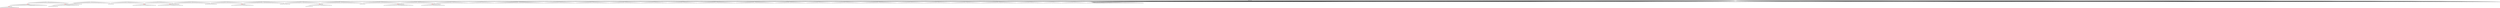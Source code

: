 digraph g {
	"56" -> "57";
	"57" [color=indianred1, style=filled, label="42"];
	"55" -> "56";
	"56" [label="18"];
	"54" -> "55";
	"55" [color=indianred1, style=filled, label="19"];
	"53" -> "54";
	"54" [label="42"];
	"50" -> "51";
	"51" [label="48"];
	"49" -> "50";
	"50" [color=indianred1, style=filled, label="26"];
	"48" -> "49";
	"49" [label="39"];
	"48" -> "52";
	"52" [label="37"];
	"40" -> "41";
	"41" [label="44"];
	"37" -> "38";
	"38" [color=indianred1, style=filled, label="36"];
	"36" -> "37";
	"37" [label="29"];
	"30" -> "31";
	"31" [color=indianred1, style=filled, label="30"];
	"29" -> "30";
	"30" [label="16"];
	"21" -> "22";
	"22" [label="15"];
	"19" -> "20";
	"20" [color=indianred1, style=filled, label="21"];
	"18" -> "19";
	"19" [label="6"];
	"16" -> "17";
	"17" [label="12"];
	"14" -> "15";
	"15" [label="7"];
	"13" -> "14";
	"14" [color=indianred1, style=filled, label="49"];
	"12" -> "13";
	"13" [label="20"];
	"8" -> "9";
	"9" [label="24"];
	"6" -> "7";
	"7" [color=indianred1, style=filled, label="2"];
	"5" -> "6";
	"6" [label="22"];
	"2" -> "3";
	"3" [color=indianred1, style=filled, label="3"];
	"1" -> "2";
	"2" [label="17"];
	"0" -> "1";
	"1" [label="3"];
	"0" -> "4";
	"4" [label="32"];
	"0" -> "5";
	"5" [label="2"];
	"0" -> "8";
	"8" [label="28"];
	"0" -> "10";
	"10" [label="43"];
	"0" -> "11";
	"11" [label="23"];
	"0" -> "12";
	"12" [label="49"];
	"0" -> "16";
	"16" [label="47"];
	"0" -> "18";
	"18" [label="21"];
	"0" -> "21";
	"21" [label="50"];
	"0" -> "23";
	"23" [label="35"];
	"0" -> "24";
	"24" [label="27"];
	"0" -> "25";
	"25" [label="38"];
	"0" -> "26";
	"26" [label="34"];
	"0" -> "27";
	"27" [label="31"];
	"0" -> "28";
	"28" [label="4"];
	"0" -> "29";
	"29" [label="30"];
	"0" -> "32";
	"32" [label="1"];
	"0" -> "33";
	"33" [label="5"];
	"0" -> "34";
	"34" [label="45"];
	"0" -> "35";
	"35" [label="40"];
	"0" -> "36";
	"36" [label="36"];
	"0" -> "39";
	"39" [label="11"];
	"0" -> "40";
	"40" [label="46"];
	"0" -> "42";
	"42" [label="33"];
	"0" -> "43";
	"43" [label="10"];
	"0" -> "44";
	"44" [label="41"];
	"0" -> "45";
	"45" [label="13"];
	"0" -> "46";
	"46" [label="9"];
	"0" -> "47";
	"47" [label="25"];
	"0" -> "48";
	"48" [label="26"];
	"0" -> "53";
	"53" [label="19"];
	"0" -> "58";
	"58" [label="8"];
	"0" -> "59";
	"59" [label="14"];
	"0" [label="germline"];
	"0" -> "cell1";
	"cell1" [shape=box];
	"11" -> "cell2";
	"cell2" [shape=box];
	"57" -> "cell3";
	"cell3" [shape=box];
	"8" -> "cell4";
	"cell4" [shape=box];
	"50" -> "cell5";
	"cell5" [shape=box];
	"58" -> "cell6";
	"cell6" [shape=box];
	"32" -> "cell7";
	"cell7" [shape=box];
	"24" -> "cell8";
	"cell8" [shape=box];
	"45" -> "cell9";
	"cell9" [shape=box];
	"0" -> "cell10";
	"cell10" [shape=box];
	"0" -> "cell11";
	"cell11" [shape=box];
	"25" -> "cell12";
	"cell12" [shape=box];
	"0" -> "cell13";
	"cell13" [shape=box];
	"27" -> "cell14";
	"cell14" [shape=box];
	"18" -> "cell15";
	"cell15" [shape=box];
	"0" -> "cell16";
	"cell16" [shape=box];
	"0" -> "cell17";
	"cell17" [shape=box];
	"55" -> "cell18";
	"cell18" [shape=box];
	"31" -> "cell19";
	"cell19" [shape=box];
	"0" -> "cell20";
	"cell20" [shape=box];
	"43" -> "cell21";
	"cell21" [shape=box];
	"46" -> "cell22";
	"cell22" [shape=box];
	"28" -> "cell23";
	"cell23" [shape=box];
	"0" -> "cell24";
	"cell24" [shape=box];
	"0" -> "cell25";
	"cell25" [shape=box];
	"0" -> "cell26";
	"cell26" [shape=box];
	"0" -> "cell27";
	"cell27" [shape=box];
	"46" -> "cell28";
	"cell28" [shape=box];
	"0" -> "cell29";
	"cell29" [shape=box];
	"0" -> "cell30";
	"cell30" [shape=box];
	"35" -> "cell31";
	"cell31" [shape=box];
	"0" -> "cell32";
	"cell32" [shape=box];
	"0" -> "cell33";
	"cell33" [shape=box];
	"0" -> "cell34";
	"cell34" [shape=box];
	"20" -> "cell35";
	"cell35" [shape=box];
	"55" -> "cell36";
	"cell36" [shape=box];
	"10" -> "cell37";
	"cell37" [shape=box];
	"0" -> "cell38";
	"cell38" [shape=box];
	"0" -> "cell39";
	"cell39" [shape=box];
	"51" -> "cell40";
	"cell40" [shape=box];
	"39" -> "cell41";
	"cell41" [shape=box];
	"0" -> "cell42";
	"cell42" [shape=box];
	"0" -> "cell43";
	"cell43" [shape=box];
	"0" -> "cell44";
	"cell44" [shape=box];
	"29" -> "cell45";
	"cell45" [shape=box];
	"39" -> "cell46";
	"cell46" [shape=box];
	"0" -> "cell47";
	"cell47" [shape=box];
	"25" -> "cell48";
	"cell48" [shape=box];
	"0" -> "cell49";
	"cell49" [shape=box];
	"35" -> "cell50";
	"cell50" [shape=box];
	"25" -> "cell51";
	"cell51" [shape=box];
	"0" -> "cell52";
	"cell52" [shape=box];
	"25" -> "cell53";
	"cell53" [shape=box];
	"6" -> "cell54";
	"cell54" [shape=box];
	"0" -> "cell55";
	"cell55" [shape=box];
	"0" -> "cell56";
	"cell56" [shape=box];
	"47" -> "cell57";
	"cell57" [shape=box];
	"42" -> "cell58";
	"cell58" [shape=box];
	"34" -> "cell59";
	"cell59" [shape=box];
	"0" -> "cell60";
	"cell60" [shape=box];
	"59" -> "cell61";
	"cell61" [shape=box];
	"0" -> "cell62";
	"cell62" [shape=box];
	"0" -> "cell63";
	"cell63" [shape=box];
	"0" -> "cell64";
	"cell64" [shape=box];
	"0" -> "cell65";
	"cell65" [shape=box];
	"57" -> "cell66";
	"cell66" [shape=box];
	"35" -> "cell67";
	"cell67" [shape=box];
	"0" -> "cell68";
	"cell68" [shape=box];
	"0" -> "cell69";
	"cell69" [shape=box];
	"3" -> "cell70";
	"cell70" [shape=box];
	"0" -> "cell71";
	"cell71" [shape=box];
	"0" -> "cell72";
	"cell72" [shape=box];
	"24" -> "cell73";
	"cell73" [shape=box];
	"0" -> "cell74";
	"cell74" [shape=box];
	"48" -> "cell75";
	"cell75" [shape=box];
	"29" -> "cell76";
	"cell76" [shape=box];
	"35" -> "cell77";
	"cell77" [shape=box];
	"50" -> "cell78";
	"cell78" [shape=box];
	"0" -> "cell79";
	"cell79" [shape=box];
	"0" -> "cell80";
	"cell80" [shape=box];
	"30" -> "cell81";
	"cell81" [shape=box];
	"0" -> "cell82";
	"cell82" [shape=box];
	"0" -> "cell83";
	"cell83" [shape=box];
	"56" -> "cell84";
	"cell84" [shape=box];
	"53" -> "cell85";
	"cell85" [shape=box];
	"51" -> "cell86";
	"cell86" [shape=box];
	"12" -> "cell87";
	"cell87" [shape=box];
	"0" -> "cell88";
	"cell88" [shape=box];
	"32" -> "cell89";
	"cell89" [shape=box];
	"25" -> "cell90";
	"cell90" [shape=box];
	"0" -> "cell91";
	"cell91" [shape=box];
	"0" -> "cell92";
	"cell92" [shape=box];
	"0" -> "cell93";
	"cell93" [shape=box];
	"35" -> "cell94";
	"cell94" [shape=box];
	"55" -> "cell95";
	"cell95" [shape=box];
	"0" -> "cell96";
	"cell96" [shape=box];
	"14" -> "cell97";
	"cell97" [shape=box];
	"3" -> "cell98";
	"cell98" [shape=box];
	"0" -> "cell99";
	"cell99" [shape=box];
	"0" -> "cell100";
	"cell100" [shape=box];
	"16" -> "cell101";
	"cell101" [shape=box];
	"17" -> "cell102";
	"cell102" [shape=box];
	"1" -> "cell103";
	"cell103" [shape=box];
	"12" -> "cell104";
	"cell104" [shape=box];
	"0" -> "cell105";
	"cell105" [shape=box];
	"0" -> "cell106";
	"cell106" [shape=box];
	"12" -> "cell107";
	"cell107" [shape=box];
	"0" -> "cell108";
	"cell108" [shape=box];
	"24" -> "cell109";
	"cell109" [shape=box];
	"0" -> "cell110";
	"cell110" [shape=box];
	"0" -> "cell111";
	"cell111" [shape=box];
	"29" -> "cell112";
	"cell112" [shape=box];
	"55" -> "cell113";
	"cell113" [shape=box];
	"0" -> "cell114";
	"cell114" [shape=box];
	"39" -> "cell115";
	"cell115" [shape=box];
	"0" -> "cell116";
	"cell116" [shape=box];
	"5" -> "cell117";
	"cell117" [shape=box];
	"0" -> "cell118";
	"cell118" [shape=box];
	"12" -> "cell119";
	"cell119" [shape=box];
	"0" -> "cell120";
	"cell120" [shape=box];
	"0" -> "cell121";
	"cell121" [shape=box];
	"0" -> "cell122";
	"cell122" [shape=box];
	"0" -> "cell123";
	"cell123" [shape=box];
	"0" -> "cell124";
	"cell124" [shape=box];
	"0" -> "cell125";
	"cell125" [shape=box];
	"0" -> "cell126";
	"cell126" [shape=box];
	"8" -> "cell127";
	"cell127" [shape=box];
	"45" -> "cell128";
	"cell128" [shape=box];
	"55" -> "cell129";
	"cell129" [shape=box];
	"13" -> "cell130";
	"cell130" [shape=box];
	"0" -> "cell131";
	"cell131" [shape=box];
	"0" -> "cell132";
	"cell132" [shape=box];
	"44" -> "cell133";
	"cell133" [shape=box];
	"21" -> "cell134";
	"cell134" [shape=box];
	"44" -> "cell135";
	"cell135" [shape=box];
	"0" -> "cell136";
	"cell136" [shape=box];
	"0" -> "cell137";
	"cell137" [shape=box];
	"0" -> "cell138";
	"cell138" [shape=box];
	"0" -> "cell139";
	"cell139" [shape=box];
	"0" -> "cell140";
	"cell140" [shape=box];
	"0" -> "cell141";
	"cell141" [shape=box];
	"0" -> "cell142";
	"cell142" [shape=box];
	"0" -> "cell143";
	"cell143" [shape=box];
	"53" -> "cell144";
	"cell144" [shape=box];
	"0" -> "cell145";
	"cell145" [shape=box];
	"0" -> "cell146";
	"cell146" [shape=box];
	"0" -> "cell147";
	"cell147" [shape=box];
	"0" -> "cell148";
	"cell148" [shape=box];
	"0" -> "cell149";
	"cell149" [shape=box];
	"0" -> "cell150";
	"cell150" [shape=box];
	"31" -> "cell151";
	"cell151" [shape=box];
	"57" -> "cell152";
	"cell152" [shape=box];
	"0" -> "cell153";
	"cell153" [shape=box];
	"0" -> "cell154";
	"cell154" [shape=box];
	"43" -> "cell155";
	"cell155" [shape=box];
	"0" -> "cell156";
	"cell156" [shape=box];
	"25" -> "cell157";
	"cell157" [shape=box];
	"44" -> "cell158";
	"cell158" [shape=box];
	"0" -> "cell159";
	"cell159" [shape=box];
	"48" -> "cell160";
	"cell160" [shape=box];
	"0" -> "cell161";
	"cell161" [shape=box];
	"31" -> "cell162";
	"cell162" [shape=box];
	"4" -> "cell163";
	"cell163" [shape=box];
	"43" -> "cell164";
	"cell164" [shape=box];
	"18" -> "cell165";
	"cell165" [shape=box];
	"12" -> "cell166";
	"cell166" [shape=box];
	"20" -> "cell167";
	"cell167" [shape=box];
	"43" -> "cell168";
	"cell168" [shape=box];
	"0" -> "cell169";
	"cell169" [shape=box];
	"53" -> "cell170";
	"cell170" [shape=box];
	"23" -> "cell171";
	"cell171" [shape=box];
	"0" -> "cell172";
	"cell172" [shape=box];
	"0" -> "cell173";
	"cell173" [shape=box];
	"53" -> "cell174";
	"cell174" [shape=box];
	"0" -> "cell175";
	"cell175" [shape=box];
	"0" -> "cell176";
	"cell176" [shape=box];
	"0" -> "cell177";
	"cell177" [shape=box];
	"0" -> "cell178";
	"cell178" [shape=box];
	"0" -> "cell179";
	"cell179" [shape=box];
	"0" -> "cell180";
	"cell180" [shape=box];
	"32" -> "cell181";
	"cell181" [shape=box];
	"0" -> "cell182";
	"cell182" [shape=box];
	"7" -> "cell183";
	"cell183" [shape=box];
	"0" -> "cell184";
	"cell184" [shape=box];
	"0" -> "cell185";
	"cell185" [shape=box];
	"7" -> "cell186";
	"cell186" [shape=box];
	"10" -> "cell187";
	"cell187" [shape=box];
	"10" -> "cell188";
	"cell188" [shape=box];
	"0" -> "cell189";
	"cell189" [shape=box];
	"4" -> "cell190";
	"cell190" [shape=box];
	"35" -> "cell191";
	"cell191" [shape=box];
	"0" -> "cell192";
	"cell192" [shape=box];
	"45" -> "cell193";
	"cell193" [shape=box];
	"0" -> "cell194";
	"cell194" [shape=box];
	"38" -> "cell195";
	"cell195" [shape=box];
	"0" -> "cell196";
	"cell196" [shape=box];
	"52" -> "cell197";
	"cell197" [shape=box];
	"0" -> "cell198";
	"cell198" [shape=box];
	"42" -> "cell199";
	"cell199" [shape=box];
	"43" -> "cell200";
	"cell200" [shape=box];
	"16" -> "cell201";
	"cell201" [shape=box];
	"0" -> "cell202";
	"cell202" [shape=box];
	"0" -> "cell203";
	"cell203" [shape=box];
	"0" -> "cell204";
	"cell204" [shape=box];
	"0" -> "cell205";
	"cell205" [shape=box];
	"0" -> "cell206";
	"cell206" [shape=box];
	"0" -> "cell207";
	"cell207" [shape=box];
	"52" -> "cell208";
	"cell208" [shape=box];
	"58" -> "cell209";
	"cell209" [shape=box];
	"0" -> "cell210";
	"cell210" [shape=box];
	"0" -> "cell211";
	"cell211" [shape=box];
	"0" -> "cell212";
	"cell212" [shape=box];
	"53" -> "cell213";
	"cell213" [shape=box];
	"59" -> "cell214";
	"cell214" [shape=box];
	"0" -> "cell215";
	"cell215" [shape=box];
	"0" -> "cell216";
	"cell216" [shape=box];
	"0" -> "cell217";
	"cell217" [shape=box];
	"27" -> "cell218";
	"cell218" [shape=box];
	"0" -> "cell219";
	"cell219" [shape=box];
	"0" -> "cell220";
	"cell220" [shape=box];
	"0" -> "cell221";
	"cell221" [shape=box];
	"38" -> "cell222";
	"cell222" [shape=box];
	"0" -> "cell223";
	"cell223" [shape=box];
	"59" -> "cell224";
	"cell224" [shape=box];
	"0" -> "cell225";
	"cell225" [shape=box];
	"59" -> "cell226";
	"cell226" [shape=box];
	"10" -> "cell227";
	"cell227" [shape=box];
	"0" -> "cell228";
	"cell228" [shape=box];
	"15" -> "cell229";
	"cell229" [shape=box];
	"0" -> "cell230";
	"cell230" [shape=box];
	"47" -> "cell231";
	"cell231" [shape=box];
	"14" -> "cell232";
	"cell232" [shape=box];
	"0" -> "cell233";
	"cell233" [shape=box];
	"43" -> "cell234";
	"cell234" [shape=box];
	"0" -> "cell235";
	"cell235" [shape=box];
	"52" -> "cell236";
	"cell236" [shape=box];
	"7" -> "cell237";
	"cell237" [shape=box];
	"0" -> "cell238";
	"cell238" [shape=box];
	"0" -> "cell239";
	"cell239" [shape=box];
	"0" -> "cell240";
	"cell240" [shape=box];
	"0" -> "cell241";
	"cell241" [shape=box];
	"22" -> "cell242";
	"cell242" [shape=box];
	"16" -> "cell243";
	"cell243" [shape=box];
	"0" -> "cell244";
	"cell244" [shape=box];
	"0" -> "cell245";
	"cell245" [shape=box];
	"35" -> "cell246";
	"cell246" [shape=box];
	"52" -> "cell247";
	"cell247" [shape=box];
	"0" -> "cell248";
	"cell248" [shape=box];
	"42" -> "cell249";
	"cell249" [shape=box];
	"22" -> "cell250";
	"cell250" [shape=box];
	"24" -> "cell251";
	"cell251" [shape=box];
	"12" -> "cell252";
	"cell252" [shape=box];
	"23" -> "cell253";
	"cell253" [shape=box];
	"0" -> "cell254";
	"cell254" [shape=box];
	"0" -> "cell255";
	"cell255" [shape=box];
	"0" -> "cell256";
	"cell256" [shape=box];
	"0" -> "cell257";
	"cell257" [shape=box];
	"45" -> "cell258";
	"cell258" [shape=box];
	"32" -> "cell259";
	"cell259" [shape=box];
	"0" -> "cell260";
	"cell260" [shape=box];
	"0" -> "cell261";
	"cell261" [shape=box];
	"44" -> "cell262";
	"cell262" [shape=box];
	"0" -> "cell263";
	"cell263" [shape=box];
	"0" -> "cell264";
	"cell264" [shape=box];
	"36" -> "cell265";
	"cell265" [shape=box];
	"27" -> "cell266";
	"cell266" [shape=box];
	"0" -> "cell267";
	"cell267" [shape=box];
	"0" -> "cell268";
	"cell268" [shape=box];
	"44" -> "cell269";
	"cell269" [shape=box];
	"33" -> "cell270";
	"cell270" [shape=box];
	"0" -> "cell271";
	"cell271" [shape=box];
	"14" -> "cell272";
	"cell272" [shape=box];
	"0" -> "cell273";
	"cell273" [shape=box];
	"0" -> "cell274";
	"cell274" [shape=box];
	"0" -> "cell275";
	"cell275" [shape=box];
	"20" -> "cell276";
	"cell276" [shape=box];
	"31" -> "cell277";
	"cell277" [shape=box];
	"47" -> "cell278";
	"cell278" [shape=box];
	"0" -> "cell279";
	"cell279" [shape=box];
	"0" -> "cell280";
	"cell280" [shape=box];
	"0" -> "cell281";
	"cell281" [shape=box];
	"7" -> "cell282";
	"cell282" [shape=box];
	"0" -> "cell283";
	"cell283" [shape=box];
	"48" -> "cell284";
	"cell284" [shape=box];
	"0" -> "cell285";
	"cell285" [shape=box];
	"38" -> "cell286";
	"cell286" [shape=box];
	"0" -> "cell287";
	"cell287" [shape=box];
	"28" -> "cell288";
	"cell288" [shape=box];
	"0" -> "cell289";
	"cell289" [shape=box];
	"0" -> "cell290";
	"cell290" [shape=box];
	"1" -> "cell291";
	"cell291" [shape=box];
	"0" -> "cell292";
	"cell292" [shape=box];
	"44" -> "cell293";
	"cell293" [shape=box];
	"26" -> "cell294";
	"cell294" [shape=box];
	"0" -> "cell295";
	"cell295" [shape=box];
	"0" -> "cell296";
	"cell296" [shape=box];
	"0" -> "cell297";
	"cell297" [shape=box];
	"23" -> "cell298";
	"cell298" [shape=box];
	"0" -> "cell299";
	"cell299" [shape=box];
	"39" -> "cell300";
	"cell300" [shape=box];
	"43" -> "cell301";
	"cell301" [shape=box];
	"30" -> "cell302";
	"cell302" [shape=box];
	"0" -> "cell303";
	"cell303" [shape=box];
	"0" -> "cell304";
	"cell304" [shape=box];
	"35" -> "cell305";
	"cell305" [shape=box];
	"0" -> "cell306";
	"cell306" [shape=box];
	"26" -> "cell307";
	"cell307" [shape=box];
	"10" -> "cell308";
	"cell308" [shape=box];
	"10" -> "cell309";
	"cell309" [shape=box];
	"43" -> "cell310";
	"cell310" [shape=box];
	"50" -> "cell311";
	"cell311" [shape=box];
	"0" -> "cell312";
	"cell312" [shape=box];
	"0" -> "cell313";
	"cell313" [shape=box];
	"45" -> "cell314";
	"cell314" [shape=box];
	"45" -> "cell315";
	"cell315" [shape=box];
	"0" -> "cell316";
	"cell316" [shape=box];
	"10" -> "cell317";
	"cell317" [shape=box];
	"57" -> "cell318";
	"cell318" [shape=box];
	"51" -> "cell319";
	"cell319" [shape=box];
	"29" -> "cell320";
	"cell320" [shape=box];
	"29" -> "cell321";
	"cell321" [shape=box];
	"0" -> "cell322";
	"cell322" [shape=box];
	"18" -> "cell323";
	"cell323" [shape=box];
	"0" -> "cell324";
	"cell324" [shape=box];
	"29" -> "cell325";
	"cell325" [shape=box];
	"10" -> "cell326";
	"cell326" [shape=box];
	"0" -> "cell327";
	"cell327" [shape=box];
	"0" -> "cell328";
	"cell328" [shape=box];
	"23" -> "cell329";
	"cell329" [shape=box];
	"16" -> "cell330";
	"cell330" [shape=box];
	"38" -> "cell331";
	"cell331" [shape=box];
	"0" -> "cell332";
	"cell332" [shape=box];
	"0" -> "cell333";
	"cell333" [shape=box];
	"58" -> "cell334";
	"cell334" [shape=box];
	"0" -> "cell335";
	"cell335" [shape=box];
	"0" -> "cell336";
	"cell336" [shape=box];
	"26" -> "cell337";
	"cell337" [shape=box];
	"0" -> "cell338";
	"cell338" [shape=box];
	"0" -> "cell339";
	"cell339" [shape=box];
	"0" -> "cell340";
	"cell340" [shape=box];
	"0" -> "cell341";
	"cell341" [shape=box];
	"0" -> "cell342";
	"cell342" [shape=box];
	"36" -> "cell343";
	"cell343" [shape=box];
	"0" -> "cell344";
	"cell344" [shape=box];
	"0" -> "cell345";
	"cell345" [shape=box];
	"0" -> "cell346";
	"cell346" [shape=box];
	"0" -> "cell347";
	"cell347" [shape=box];
	"29" -> "cell348";
	"cell348" [shape=box];
	"0" -> "cell349";
	"cell349" [shape=box];
	"0" -> "cell350";
	"cell350" [shape=box];
	"0" -> "cell351";
	"cell351" [shape=box];
	"53" -> "cell352";
	"cell352" [shape=box];
	"5" -> "cell353";
	"cell353" [shape=box];
	"44" -> "cell354";
	"cell354" [shape=box];
	"12" -> "cell355";
	"cell355" [shape=box];
	"0" -> "cell356";
	"cell356" [shape=box];
	"5" -> "cell357";
	"cell357" [shape=box];
	"0" -> "cell358";
	"cell358" [shape=box];
	"0" -> "cell359";
	"cell359" [shape=box];
	"0" -> "cell360";
	"cell360" [shape=box];
	"0" -> "cell361";
	"cell361" [shape=box];
	"0" -> "cell362";
	"cell362" [shape=box];
	"33" -> "cell363";
	"cell363" [shape=box];
	"47" -> "cell364";
	"cell364" [shape=box];
	"18" -> "cell365";
	"cell365" [shape=box];
	"0" -> "cell366";
	"cell366" [shape=box];
	"23" -> "cell367";
	"cell367" [shape=box];
	"33" -> "cell368";
	"cell368" [shape=box];
	"39" -> "cell369";
	"cell369" [shape=box];
	"0" -> "cell370";
	"cell370" [shape=box];
	"10" -> "cell371";
	"cell371" [shape=box];
	"18" -> "cell372";
	"cell372" [shape=box];
	"23" -> "cell373";
	"cell373" [shape=box];
	"0" -> "cell374";
	"cell374" [shape=box];
	"38" -> "cell375";
	"cell375" [shape=box];
	"34" -> "cell376";
	"cell376" [shape=box];
	"0" -> "cell377";
	"cell377" [shape=box];
	"22" -> "cell378";
	"cell378" [shape=box];
	"40" -> "cell379";
	"cell379" [shape=box];
	"0" -> "cell380";
	"cell380" [shape=box];
	"0" -> "cell381";
	"cell381" [shape=box];
	"0" -> "cell382";
	"cell382" [shape=box];
	"0" -> "cell383";
	"cell383" [shape=box];
	"4" -> "cell384";
	"cell384" [shape=box];
	"0" -> "cell385";
	"cell385" [shape=box];
	"10" -> "cell386";
	"cell386" [shape=box];
	"58" -> "cell387";
	"cell387" [shape=box];
	"0" -> "cell388";
	"cell388" [shape=box];
	"1" -> "cell389";
	"cell389" [shape=box];
	"1" -> "cell390";
	"cell390" [shape=box];
	"0" -> "cell391";
	"cell391" [shape=box];
	"29" -> "cell392";
	"cell392" [shape=box];
	"0" -> "cell393";
	"cell393" [shape=box];
	"0" -> "cell394";
	"cell394" [shape=box];
	"0" -> "cell395";
	"cell395" [shape=box];
	"0" -> "cell396";
	"cell396" [shape=box];
	"34" -> "cell397";
	"cell397" [shape=box];
	"21" -> "cell398";
	"cell398" [shape=box];
	"0" -> "cell399";
	"cell399" [shape=box];
	"53" -> "cell400";
	"cell400" [shape=box];
	"16" -> "cell401";
	"cell401" [shape=box];
	"0" -> "cell402";
	"cell402" [shape=box];
	"0" -> "cell403";
	"cell403" [shape=box];
	"11" -> "cell404";
	"cell404" [shape=box];
	"0" -> "cell405";
	"cell405" [shape=box];
	"47" -> "cell406";
	"cell406" [shape=box];
	"0" -> "cell407";
	"cell407" [shape=box];
	"0" -> "cell408";
	"cell408" [shape=box];
	"58" -> "cell409";
	"cell409" [shape=box];
	"42" -> "cell410";
	"cell410" [shape=box];
	"0" -> "cell411";
	"cell411" [shape=box];
	"44" -> "cell412";
	"cell412" [shape=box];
	"33" -> "cell413";
	"cell413" [shape=box];
	"27" -> "cell414";
	"cell414" [shape=box];
	"24" -> "cell415";
	"cell415" [shape=box];
	"53" -> "cell416";
	"cell416" [shape=box];
	"0" -> "cell417";
	"cell417" [shape=box];
	"0" -> "cell418";
	"cell418" [shape=box];
	"0" -> "cell419";
	"cell419" [shape=box];
	"35" -> "cell420";
	"cell420" [shape=box];
	"59" -> "cell421";
	"cell421" [shape=box];
	"0" -> "cell422";
	"cell422" [shape=box];
	"0" -> "cell423";
	"cell423" [shape=box];
	"0" -> "cell424";
	"cell424" [shape=box];
	"40" -> "cell425";
	"cell425" [shape=box];
	"0" -> "cell426";
	"cell426" [shape=box];
	"0" -> "cell427";
	"cell427" [shape=box];
	"11" -> "cell428";
	"cell428" [shape=box];
	"0" -> "cell429";
	"cell429" [shape=box];
	"0" -> "cell430";
	"cell430" [shape=box];
	"0" -> "cell431";
	"cell431" [shape=box];
	"31" -> "cell432";
	"cell432" [shape=box];
	"0" -> "cell433";
	"cell433" [shape=box];
	"8" -> "cell434";
	"cell434" [shape=box];
	"55" -> "cell435";
	"cell435" [shape=box];
	"34" -> "cell436";
	"cell436" [shape=box];
	"43" -> "cell437";
	"cell437" [shape=box];
	"35" -> "cell438";
	"cell438" [shape=box];
	"0" -> "cell439";
	"cell439" [shape=box];
	"0" -> "cell440";
	"cell440" [shape=box];
	"0" -> "cell441";
	"cell441" [shape=box];
	"11" -> "cell442";
	"cell442" [shape=box];
	"0" -> "cell443";
	"cell443" [shape=box];
	"55" -> "cell444";
	"cell444" [shape=box];
	"50" -> "cell445";
	"cell445" [shape=box];
	"0" -> "cell446";
	"cell446" [shape=box];
	"16" -> "cell447";
	"cell447" [shape=box];
	"0" -> "cell448";
	"cell448" [shape=box];
	"39" -> "cell449";
	"cell449" [shape=box];
	"0" -> "cell450";
	"cell450" [shape=box];
	"11" -> "cell451";
	"cell451" [shape=box];
	"47" -> "cell452";
	"cell452" [shape=box];
	"3" -> "cell453";
	"cell453" [shape=box];
	"32" -> "cell454";
	"cell454" [shape=box];
	"55" -> "cell455";
	"cell455" [shape=box];
	"0" -> "cell456";
	"cell456" [shape=box];
	"0" -> "cell457";
	"cell457" [shape=box];
	"11" -> "cell458";
	"cell458" [shape=box];
	"31" -> "cell459";
	"cell459" [shape=box];
	"10" -> "cell460";
	"cell460" [shape=box];
	"10" -> "cell461";
	"cell461" [shape=box];
	"0" -> "cell462";
	"cell462" [shape=box];
	"48" -> "cell463";
	"cell463" [shape=box];
	"18" -> "cell464";
	"cell464" [shape=box];
	"38" -> "cell465";
	"cell465" [shape=box];
	"0" -> "cell466";
	"cell466" [shape=box];
	"9" -> "cell467";
	"cell467" [shape=box];
	"21" -> "cell468";
	"cell468" [shape=box];
	"6" -> "cell469";
	"cell469" [shape=box];
	"0" -> "cell470";
	"cell470" [shape=box];
	"0" -> "cell471";
	"cell471" [shape=box];
	"0" -> "cell472";
	"cell472" [shape=box];
	"0" -> "cell473";
	"cell473" [shape=box];
	"0" -> "cell474";
	"cell474" [shape=box];
	"28" -> "cell475";
	"cell475" [shape=box];
	"28" -> "cell476";
	"cell476" [shape=box];
	"0" -> "cell477";
	"cell477" [shape=box];
	"0" -> "cell478";
	"cell478" [shape=box];
	"48" -> "cell479";
	"cell479" [shape=box];
	"0" -> "cell480";
	"cell480" [shape=box];
	"0" -> "cell481";
	"cell481" [shape=box];
	"58" -> "cell482";
	"cell482" [shape=box];
	"0" -> "cell483";
	"cell483" [shape=box];
	"0" -> "cell484";
	"cell484" [shape=box];
	"7" -> "cell485";
	"cell485" [shape=box];
	"0" -> "cell486";
	"cell486" [shape=box];
	"23" -> "cell487";
	"cell487" [shape=box];
	"21" -> "cell488";
	"cell488" [shape=box];
	"0" -> "cell489";
	"cell489" [shape=box];
	"0" -> "cell490";
	"cell490" [shape=box];
	"15" -> "cell491";
	"cell491" [shape=box];
	"40" -> "cell492";
	"cell492" [shape=box];
	"12" -> "cell493";
	"cell493" [shape=box];
	"0" -> "cell494";
	"cell494" [shape=box];
	"0" -> "cell495";
	"cell495" [shape=box];
	"0" -> "cell496";
	"cell496" [shape=box];
	"0" -> "cell497";
	"cell497" [shape=box];
	"46" -> "cell498";
	"cell498" [shape=box];
	"24" -> "cell499";
	"cell499" [shape=box];
	"48" -> "cell500";
	"cell500" [shape=box];
	"12" -> "cell501";
	"cell501" [shape=box];
	"0" -> "cell502";
	"cell502" [shape=box];
	"21" -> "cell503";
	"cell503" [shape=box];
	"47" -> "cell504";
	"cell504" [shape=box];
	"14" -> "cell505";
	"cell505" [shape=box];
	"21" -> "cell506";
	"cell506" [shape=box];
	"0" -> "cell507";
	"cell507" [shape=box];
	"0" -> "cell508";
	"cell508" [shape=box];
	"0" -> "cell509";
	"cell509" [shape=box];
	"0" -> "cell510";
	"cell510" [shape=box];
	"0" -> "cell511";
	"cell511" [shape=box];
	"0" -> "cell512";
	"cell512" [shape=box];
	"0" -> "cell513";
	"cell513" [shape=box];
	"0" -> "cell514";
	"cell514" [shape=box];
	"0" -> "cell515";
	"cell515" [shape=box];
	"44" -> "cell516";
	"cell516" [shape=box];
	"0" -> "cell517";
	"cell517" [shape=box];
	"0" -> "cell518";
	"cell518" [shape=box];
	"29" -> "cell519";
	"cell519" [shape=box];
	"18" -> "cell520";
	"cell520" [shape=box];
	"0" -> "cell521";
	"cell521" [shape=box];
	"0" -> "cell522";
	"cell522" [shape=box];
	"0" -> "cell523";
	"cell523" [shape=box];
	"23" -> "cell524";
	"cell524" [shape=box];
	"0" -> "cell525";
	"cell525" [shape=box];
	"0" -> "cell526";
	"cell526" [shape=box];
	"0" -> "cell527";
	"cell527" [shape=box];
	"20" -> "cell528";
	"cell528" [shape=box];
	"0" -> "cell529";
	"cell529" [shape=box];
	"28" -> "cell530";
	"cell530" [shape=box];
	"0" -> "cell531";
	"cell531" [shape=box];
	"0" -> "cell532";
	"cell532" [shape=box];
	"0" -> "cell533";
	"cell533" [shape=box];
	"18" -> "cell534";
	"cell534" [shape=box];
	"55" -> "cell535";
	"cell535" [shape=box];
	"5" -> "cell536";
	"cell536" [shape=box];
	"27" -> "cell537";
	"cell537" [shape=box];
	"0" -> "cell538";
	"cell538" [shape=box];
	"32" -> "cell539";
	"cell539" [shape=box];
	"0" -> "cell540";
	"cell540" [shape=box];
	"0" -> "cell541";
	"cell541" [shape=box];
	"0" -> "cell542";
	"cell542" [shape=box];
	"35" -> "cell543";
	"cell543" [shape=box];
	"28" -> "cell544";
	"cell544" [shape=box];
	"42" -> "cell545";
	"cell545" [shape=box];
	"0" -> "cell546";
	"cell546" [shape=box];
	"0" -> "cell547";
	"cell547" [shape=box];
	"0" -> "cell548";
	"cell548" [shape=box];
	"5" -> "cell549";
	"cell549" [shape=box];
	"0" -> "cell550";
	"cell550" [shape=box];
	"0" -> "cell551";
	"cell551" [shape=box];
	"29" -> "cell552";
	"cell552" [shape=box];
	"0" -> "cell553";
	"cell553" [shape=box];
	"23" -> "cell554";
	"cell554" [shape=box];
	"24" -> "cell555";
	"cell555" [shape=box];
	"0" -> "cell556";
	"cell556" [shape=box];
	"7" -> "cell557";
	"cell557" [shape=box];
	"34" -> "cell558";
	"cell558" [shape=box];
	"0" -> "cell559";
	"cell559" [shape=box];
	"1" -> "cell560";
	"cell560" [shape=box];
	"0" -> "cell561";
	"cell561" [shape=box];
	"48" -> "cell562";
	"cell562" [shape=box];
	"0" -> "cell563";
	"cell563" [shape=box];
	"0" -> "cell564";
	"cell564" [shape=box];
	"0" -> "cell565";
	"cell565" [shape=box];
	"0" -> "cell566";
	"cell566" [shape=box];
	"40" -> "cell567";
	"cell567" [shape=box];
	"39" -> "cell568";
	"cell568" [shape=box];
	"12" -> "cell569";
	"cell569" [shape=box];
	"50" -> "cell570";
	"cell570" [shape=box];
	"0" -> "cell571";
	"cell571" [shape=box];
	"45" -> "cell572";
	"cell572" [shape=box];
	"10" -> "cell573";
	"cell573" [shape=box];
	"48" -> "cell574";
	"cell574" [shape=box];
	"0" -> "cell575";
	"cell575" [shape=box];
	"0" -> "cell576";
	"cell576" [shape=box];
	"18" -> "cell577";
	"cell577" [shape=box];
	"32" -> "cell578";
	"cell578" [shape=box];
	"58" -> "cell579";
	"cell579" [shape=box];
	"0" -> "cell580";
	"cell580" [shape=box];
	"0" -> "cell581";
	"cell581" [shape=box];
	"0" -> "cell582";
	"cell582" [shape=box];
	"0" -> "cell583";
	"cell583" [shape=box];
	"33" -> "cell584";
	"cell584" [shape=box];
	"27" -> "cell585";
	"cell585" [shape=box];
	"0" -> "cell586";
	"cell586" [shape=box];
	"57" -> "cell587";
	"cell587" [shape=box];
	"4" -> "cell588";
	"cell588" [shape=box];
	"26" -> "cell589";
	"cell589" [shape=box];
	"0" -> "cell590";
	"cell590" [shape=box];
	"39" -> "cell591";
	"cell591" [shape=box];
	"40" -> "cell592";
	"cell592" [shape=box];
	"11" -> "cell593";
	"cell593" [shape=box];
	"58" -> "cell594";
	"cell594" [shape=box];
	"0" -> "cell595";
	"cell595" [shape=box];
	"0" -> "cell596";
	"cell596" [shape=box];
	"24" -> "cell597";
	"cell597" [shape=box];
	"25" -> "cell598";
	"cell598" [shape=box];
	"0" -> "cell599";
	"cell599" [shape=box];
	"39" -> "cell600";
	"cell600" [shape=box];
	"0" -> "cell601";
	"cell601" [shape=box];
	"0" -> "cell602";
	"cell602" [shape=box];
	"0" -> "cell603";
	"cell603" [shape=box];
	"11" -> "cell604";
	"cell604" [shape=box];
	"55" -> "cell605";
	"cell605" [shape=box];
	"14" -> "cell606";
	"cell606" [shape=box];
	"0" -> "cell607";
	"cell607" [shape=box];
	"51" -> "cell608";
	"cell608" [shape=box];
	"0" -> "cell609";
	"cell609" [shape=box];
	"0" -> "cell610";
	"cell610" [shape=box];
	"0" -> "cell611";
	"cell611" [shape=box];
	"0" -> "cell612";
	"cell612" [shape=box];
	"53" -> "cell613";
	"cell613" [shape=box];
	"53" -> "cell614";
	"cell614" [shape=box];
	"26" -> "cell615";
	"cell615" [shape=box];
	"0" -> "cell616";
	"cell616" [shape=box];
	"4" -> "cell617";
	"cell617" [shape=box];
	"0" -> "cell618";
	"cell618" [shape=box];
	"0" -> "cell619";
	"cell619" [shape=box];
	"0" -> "cell620";
	"cell620" [shape=box];
	"0" -> "cell621";
	"cell621" [shape=box];
	"0" -> "cell622";
	"cell622" [shape=box];
	"0" -> "cell623";
	"cell623" [shape=box];
	"0" -> "cell624";
	"cell624" [shape=box];
	"5" -> "cell625";
	"cell625" [shape=box];
	"0" -> "cell626";
	"cell626" [shape=box];
	"52" -> "cell627";
	"cell627" [shape=box];
	"25" -> "cell628";
	"cell628" [shape=box];
	"0" -> "cell629";
	"cell629" [shape=box];
	"0" -> "cell630";
	"cell630" [shape=box];
	"42" -> "cell631";
	"cell631" [shape=box];
	"0" -> "cell632";
	"cell632" [shape=box];
	"34" -> "cell633";
	"cell633" [shape=box];
	"0" -> "cell634";
	"cell634" [shape=box];
	"34" -> "cell635";
	"cell635" [shape=box];
	"17" -> "cell636";
	"cell636" [shape=box];
	"51" -> "cell637";
	"cell637" [shape=box];
	"0" -> "cell638";
	"cell638" [shape=box];
	"0" -> "cell639";
	"cell639" [shape=box];
	"0" -> "cell640";
	"cell640" [shape=box];
	"5" -> "cell641";
	"cell641" [shape=box];
	"20" -> "cell642";
	"cell642" [shape=box];
	"18" -> "cell643";
	"cell643" [shape=box];
	"0" -> "cell644";
	"cell644" [shape=box];
	"0" -> "cell645";
	"cell645" [shape=box];
	"29" -> "cell646";
	"cell646" [shape=box];
	"0" -> "cell647";
	"cell647" [shape=box];
	"0" -> "cell648";
	"cell648" [shape=box];
	"0" -> "cell649";
	"cell649" [shape=box];
	"0" -> "cell650";
	"cell650" [shape=box];
	"14" -> "cell651";
	"cell651" [shape=box];
	"0" -> "cell652";
	"cell652" [shape=box];
	"35" -> "cell653";
	"cell653" [shape=box];
	"23" -> "cell654";
	"cell654" [shape=box];
	"31" -> "cell655";
	"cell655" [shape=box];
	"0" -> "cell656";
	"cell656" [shape=box];
	"0" -> "cell657";
	"cell657" [shape=box];
	"0" -> "cell658";
	"cell658" [shape=box];
	"39" -> "cell659";
	"cell659" [shape=box];
	"11" -> "cell660";
	"cell660" [shape=box];
	"3" -> "cell661";
	"cell661" [shape=box];
	"31" -> "cell662";
	"cell662" [shape=box];
	"5" -> "cell663";
	"cell663" [shape=box];
	"0" -> "cell664";
	"cell664" [shape=box];
	"0" -> "cell665";
	"cell665" [shape=box];
	"11" -> "cell666";
	"cell666" [shape=box];
	"12" -> "cell667";
	"cell667" [shape=box];
	"0" -> "cell668";
	"cell668" [shape=box];
	"0" -> "cell669";
	"cell669" [shape=box];
	"55" -> "cell670";
	"cell670" [shape=box];
	"0" -> "cell671";
	"cell671" [shape=box];
	"28" -> "cell672";
	"cell672" [shape=box];
	"27" -> "cell673";
	"cell673" [shape=box];
	"18" -> "cell674";
	"cell674" [shape=box];
	"57" -> "cell675";
	"cell675" [shape=box];
	"25" -> "cell676";
	"cell676" [shape=box];
	"0" -> "cell677";
	"cell677" [shape=box];
	"3" -> "cell678";
	"cell678" [shape=box];
	"34" -> "cell679";
	"cell679" [shape=box];
	"0" -> "cell680";
	"cell680" [shape=box];
	"0" -> "cell681";
	"cell681" [shape=box];
	"0" -> "cell682";
	"cell682" [shape=box];
	"0" -> "cell683";
	"cell683" [shape=box];
	"0" -> "cell684";
	"cell684" [shape=box];
	"0" -> "cell685";
	"cell685" [shape=box];
	"0" -> "cell686";
	"cell686" [shape=box];
	"48" -> "cell687";
	"cell687" [shape=box];
	"0" -> "cell688";
	"cell688" [shape=box];
	"0" -> "cell689";
	"cell689" [shape=box];
	"0" -> "cell690";
	"cell690" [shape=box];
	"35" -> "cell691";
	"cell691" [shape=box];
	"0" -> "cell692";
	"cell692" [shape=box];
	"57" -> "cell693";
	"cell693" [shape=box];
	"0" -> "cell694";
	"cell694" [shape=box];
	"49" -> "cell695";
	"cell695" [shape=box];
	"0" -> "cell696";
	"cell696" [shape=box];
	"0" -> "cell697";
	"cell697" [shape=box];
	"0" -> "cell698";
	"cell698" [shape=box];
	"32" -> "cell699";
	"cell699" [shape=box];
	"0" -> "cell700";
	"cell700" [shape=box];
	"34" -> "cell701";
	"cell701" [shape=box];
	"0" -> "cell702";
	"cell702" [shape=box];
	"41" -> "cell703";
	"cell703" [shape=box];
	"42" -> "cell704";
	"cell704" [shape=box];
	"0" -> "cell705";
	"cell705" [shape=box];
	"0" -> "cell706";
	"cell706" [shape=box];
	"0" -> "cell707";
	"cell707" [shape=box];
	"58" -> "cell708";
	"cell708" [shape=box];
	"0" -> "cell709";
	"cell709" [shape=box];
	"0" -> "cell710";
	"cell710" [shape=box];
	"53" -> "cell711";
	"cell711" [shape=box];
	"35" -> "cell712";
	"cell712" [shape=box];
	"23" -> "cell713";
	"cell713" [shape=box];
	"34" -> "cell714";
	"cell714" [shape=box];
	"0" -> "cell715";
	"cell715" [shape=box];
	"0" -> "cell716";
	"cell716" [shape=box];
	"0" -> "cell717";
	"cell717" [shape=box];
	"0" -> "cell718";
	"cell718" [shape=box];
	"10" -> "cell719";
	"cell719" [shape=box];
	"7" -> "cell720";
	"cell720" [shape=box];
	"16" -> "cell721";
	"cell721" [shape=box];
	"0" -> "cell722";
	"cell722" [shape=box];
	"15" -> "cell723";
	"cell723" [shape=box];
	"0" -> "cell724";
	"cell724" [shape=box];
	"0" -> "cell725";
	"cell725" [shape=box];
	"29" -> "cell726";
	"cell726" [shape=box];
	"0" -> "cell727";
	"cell727" [shape=box];
	"34" -> "cell728";
	"cell728" [shape=box];
	"16" -> "cell729";
	"cell729" [shape=box];
	"0" -> "cell730";
	"cell730" [shape=box];
	"25" -> "cell731";
	"cell731" [shape=box];
	"40" -> "cell732";
	"cell732" [shape=box];
	"0" -> "cell733";
	"cell733" [shape=box];
	"18" -> "cell734";
	"cell734" [shape=box];
	"40" -> "cell735";
	"cell735" [shape=box];
	"58" -> "cell736";
	"cell736" [shape=box];
	"37" -> "cell737";
	"cell737" [shape=box];
	"4" -> "cell738";
	"cell738" [shape=box];
	"0" -> "cell739";
	"cell739" [shape=box];
	"0" -> "cell740";
	"cell740" [shape=box];
	"11" -> "cell741";
	"cell741" [shape=box];
	"0" -> "cell742";
	"cell742" [shape=box];
	"47" -> "cell743";
	"cell743" [shape=box];
	"20" -> "cell744";
	"cell744" [shape=box];
	"55" -> "cell745";
	"cell745" [shape=box];
	"44" -> "cell746";
	"cell746" [shape=box];
	"0" -> "cell747";
	"cell747" [shape=box];
	"40" -> "cell748";
	"cell748" [shape=box];
	"24" -> "cell749";
	"cell749" [shape=box];
	"0" -> "cell750";
	"cell750" [shape=box];
	"58" -> "cell751";
	"cell751" [shape=box];
	"0" -> "cell752";
	"cell752" [shape=box];
	"12" -> "cell753";
	"cell753" [shape=box];
	"0" -> "cell754";
	"cell754" [shape=box];
	"5" -> "cell755";
	"cell755" [shape=box];
	"0" -> "cell756";
	"cell756" [shape=box];
	"0" -> "cell757";
	"cell757" [shape=box];
	"0" -> "cell758";
	"cell758" [shape=box];
	"0" -> "cell759";
	"cell759" [shape=box];
	"0" -> "cell760";
	"cell760" [shape=box];
	"0" -> "cell761";
	"cell761" [shape=box];
	"0" -> "cell762";
	"cell762" [shape=box];
	"0" -> "cell763";
	"cell763" [shape=box];
	"0" -> "cell764";
	"cell764" [shape=box];
	"0" -> "cell765";
	"cell765" [shape=box];
	"0" -> "cell766";
	"cell766" [shape=box];
	"0" -> "cell767";
	"cell767" [shape=box];
	"0" -> "cell768";
	"cell768" [shape=box];
	"58" -> "cell769";
	"cell769" [shape=box];
	"40" -> "cell770";
	"cell770" [shape=box];
	"38" -> "cell771";
	"cell771" [shape=box];
	"3" -> "cell772";
	"cell772" [shape=box];
	"0" -> "cell773";
	"cell773" [shape=box];
	"0" -> "cell774";
	"cell774" [shape=box];
	"0" -> "cell775";
	"cell775" [shape=box];
	"34" -> "cell776";
	"cell776" [shape=box];
	"0" -> "cell777";
	"cell777" [shape=box];
	"0" -> "cell778";
	"cell778" [shape=box];
	"42" -> "cell779";
	"cell779" [shape=box];
	"0" -> "cell780";
	"cell780" [shape=box];
	"0" -> "cell781";
	"cell781" [shape=box];
	"0" -> "cell782";
	"cell782" [shape=box];
	"32" -> "cell783";
	"cell783" [shape=box];
	"21" -> "cell784";
	"cell784" [shape=box];
	"45" -> "cell785";
	"cell785" [shape=box];
	"47" -> "cell786";
	"cell786" [shape=box];
	"0" -> "cell787";
	"cell787" [shape=box];
	"0" -> "cell788";
	"cell788" [shape=box];
	"0" -> "cell789";
	"cell789" [shape=box];
	"5" -> "cell790";
	"cell790" [shape=box];
	"0" -> "cell791";
	"cell791" [shape=box];
	"40" -> "cell792";
	"cell792" [shape=box];
	"0" -> "cell793";
	"cell793" [shape=box];
	"16" -> "cell794";
	"cell794" [shape=box];
	"42" -> "cell795";
	"cell795" [shape=box];
	"0" -> "cell796";
	"cell796" [shape=box];
	"26" -> "cell797";
	"cell797" [shape=box];
	"27" -> "cell798";
	"cell798" [shape=box];
	"0" -> "cell799";
	"cell799" [shape=box];
	"3" -> "cell800";
	"cell800" [shape=box];
	"0" -> "cell801";
	"cell801" [shape=box];
	"0" -> "cell802";
	"cell802" [shape=box];
	"0" -> "cell803";
	"cell803" [shape=box];
	"53" -> "cell804";
	"cell804" [shape=box];
	"0" -> "cell805";
	"cell805" [shape=box];
	"0" -> "cell806";
	"cell806" [shape=box];
	"0" -> "cell807";
	"cell807" [shape=box];
	"0" -> "cell808";
	"cell808" [shape=box];
	"1" -> "cell809";
	"cell809" [shape=box];
	"26" -> "cell810";
	"cell810" [shape=box];
	"0" -> "cell811";
	"cell811" [shape=box];
	"0" -> "cell812";
	"cell812" [shape=box];
	"18" -> "cell813";
	"cell813" [shape=box];
	"0" -> "cell814";
	"cell814" [shape=box];
	"45" -> "cell815";
	"cell815" [shape=box];
	"55" -> "cell816";
	"cell816" [shape=box];
	"0" -> "cell817";
	"cell817" [shape=box];
	"0" -> "cell818";
	"cell818" [shape=box];
	"8" -> "cell819";
	"cell819" [shape=box];
	"53" -> "cell820";
	"cell820" [shape=box];
	"40" -> "cell821";
	"cell821" [shape=box];
	"0" -> "cell822";
	"cell822" [shape=box];
	"21" -> "cell823";
	"cell823" [shape=box];
	"24" -> "cell824";
	"cell824" [shape=box];
	"0" -> "cell825";
	"cell825" [shape=box];
	"55" -> "cell826";
	"cell826" [shape=box];
	"0" -> "cell827";
	"cell827" [shape=box];
	"0" -> "cell828";
	"cell828" [shape=box];
	"5" -> "cell829";
	"cell829" [shape=box];
	"41" -> "cell830";
	"cell830" [shape=box];
	"59" -> "cell831";
	"cell831" [shape=box];
	"0" -> "cell832";
	"cell832" [shape=box];
	"0" -> "cell833";
	"cell833" [shape=box];
	"48" -> "cell834";
	"cell834" [shape=box];
	"0" -> "cell835";
	"cell835" [shape=box];
	"0" -> "cell836";
	"cell836" [shape=box];
	"0" -> "cell837";
	"cell837" [shape=box];
	"26" -> "cell838";
	"cell838" [shape=box];
	"26" -> "cell839";
	"cell839" [shape=box];
	"0" -> "cell840";
	"cell840" [shape=box];
	"59" -> "cell841";
	"cell841" [shape=box];
	"10" -> "cell842";
	"cell842" [shape=box];
	"0" -> "cell843";
	"cell843" [shape=box];
	"7" -> "cell844";
	"cell844" [shape=box];
	"0" -> "cell845";
	"cell845" [shape=box];
	"33" -> "cell846";
	"cell846" [shape=box];
	"0" -> "cell847";
	"cell847" [shape=box];
	"0" -> "cell848";
	"cell848" [shape=box];
	"26" -> "cell849";
	"cell849" [shape=box];
	"0" -> "cell850";
	"cell850" [shape=box];
	"55" -> "cell851";
	"cell851" [shape=box];
	"21" -> "cell852";
	"cell852" [shape=box];
	"58" -> "cell853";
	"cell853" [shape=box];
	"0" -> "cell854";
	"cell854" [shape=box];
	"16" -> "cell855";
	"cell855" [shape=box];
	"0" -> "cell856";
	"cell856" [shape=box];
	"0" -> "cell857";
	"cell857" [shape=box];
	"0" -> "cell858";
	"cell858" [shape=box];
	"25" -> "cell859";
	"cell859" [shape=box];
	"12" -> "cell860";
	"cell860" [shape=box];
	"44" -> "cell861";
	"cell861" [shape=box];
	"0" -> "cell862";
	"cell862" [shape=box];
	"0" -> "cell863";
	"cell863" [shape=box];
	"27" -> "cell864";
	"cell864" [shape=box];
	"0" -> "cell865";
	"cell865" [shape=box];
	"28" -> "cell866";
	"cell866" [shape=box];
	"7" -> "cell867";
	"cell867" [shape=box];
	"0" -> "cell868";
	"cell868" [shape=box];
	"0" -> "cell869";
	"cell869" [shape=box];
	"0" -> "cell870";
	"cell870" [shape=box];
	"59" -> "cell871";
	"cell871" [shape=box];
	"26" -> "cell872";
	"cell872" [shape=box];
	"44" -> "cell873";
	"cell873" [shape=box];
	"18" -> "cell874";
	"cell874" [shape=box];
	"53" -> "cell875";
	"cell875" [shape=box];
	"27" -> "cell876";
	"cell876" [shape=box];
	"0" -> "cell877";
	"cell877" [shape=box];
	"23" -> "cell878";
	"cell878" [shape=box];
	"32" -> "cell879";
	"cell879" [shape=box];
	"45" -> "cell880";
	"cell880" [shape=box];
	"0" -> "cell881";
	"cell881" [shape=box];
	"59" -> "cell882";
	"cell882" [shape=box];
	"22" -> "cell883";
	"cell883" [shape=box];
	"0" -> "cell884";
	"cell884" [shape=box];
	"0" -> "cell885";
	"cell885" [shape=box];
	"28" -> "cell886";
	"cell886" [shape=box];
	"0" -> "cell887";
	"cell887" [shape=box];
	"55" -> "cell888";
	"cell888" [shape=box];
	"10" -> "cell889";
	"cell889" [shape=box];
	"0" -> "cell890";
	"cell890" [shape=box];
	"27" -> "cell891";
	"cell891" [shape=box];
	"0" -> "cell892";
	"cell892" [shape=box];
	"5" -> "cell893";
	"cell893" [shape=box];
	"0" -> "cell894";
	"cell894" [shape=box];
	"0" -> "cell895";
	"cell895" [shape=box];
	"8" -> "cell896";
	"cell896" [shape=box];
	"26" -> "cell897";
	"cell897" [shape=box];
	"11" -> "cell898";
	"cell898" [shape=box];
	"1" -> "cell899";
	"cell899" [shape=box];
	"21" -> "cell900";
	"cell900" [shape=box];
	"0" -> "cell901";
	"cell901" [shape=box];
	"0" -> "cell902";
	"cell902" [shape=box];
	"28" -> "cell903";
	"cell903" [shape=box];
	"45" -> "cell904";
	"cell904" [shape=box];
	"0" -> "cell905";
	"cell905" [shape=box];
	"0" -> "cell906";
	"cell906" [shape=box];
	"8" -> "cell907";
	"cell907" [shape=box];
	"48" -> "cell908";
	"cell908" [shape=box];
	"28" -> "cell909";
	"cell909" [shape=box];
	"0" -> "cell910";
	"cell910" [shape=box];
	"24" -> "cell911";
	"cell911" [shape=box];
	"7" -> "cell912";
	"cell912" [shape=box];
	"0" -> "cell913";
	"cell913" [shape=box];
	"0" -> "cell914";
	"cell914" [shape=box];
	"25" -> "cell915";
	"cell915" [shape=box];
	"0" -> "cell916";
	"cell916" [shape=box];
	"0" -> "cell917";
	"cell917" [shape=box];
	"9" -> "cell918";
	"cell918" [shape=box];
	"0" -> "cell919";
	"cell919" [shape=box];
	"0" -> "cell920";
	"cell920" [shape=box];
	"0" -> "cell921";
	"cell921" [shape=box];
	"0" -> "cell922";
	"cell922" [shape=box];
	"40" -> "cell923";
	"cell923" [shape=box];
	"19" -> "cell924";
	"cell924" [shape=box];
	"1" -> "cell925";
	"cell925" [shape=box];
	"0" -> "cell926";
	"cell926" [shape=box];
	"0" -> "cell927";
	"cell927" [shape=box];
	"0" -> "cell928";
	"cell928" [shape=box];
	"0" -> "cell929";
	"cell929" [shape=box];
	"40" -> "cell930";
	"cell930" [shape=box];
	"0" -> "cell931";
	"cell931" [shape=box];
	"0" -> "cell932";
	"cell932" [shape=box];
	"0" -> "cell933";
	"cell933" [shape=box];
	"25" -> "cell934";
	"cell934" [shape=box];
	"26" -> "cell935";
	"cell935" [shape=box];
	"0" -> "cell936";
	"cell936" [shape=box];
	"0" -> "cell937";
	"cell937" [shape=box];
	"10" -> "cell938";
	"cell938" [shape=box];
	"58" -> "cell939";
	"cell939" [shape=box];
	"0" -> "cell940";
	"cell940" [shape=box];
	"0" -> "cell941";
	"cell941" [shape=box];
	"0" -> "cell942";
	"cell942" [shape=box];
	"59" -> "cell943";
	"cell943" [shape=box];
	"58" -> "cell944";
	"cell944" [shape=box];
	"12" -> "cell945";
	"cell945" [shape=box];
	"10" -> "cell946";
	"cell946" [shape=box];
	"3" -> "cell947";
	"cell947" [shape=box];
	"38" -> "cell948";
	"cell948" [shape=box];
	"0" -> "cell949";
	"cell949" [shape=box];
	"36" -> "cell950";
	"cell950" [shape=box];
	"32" -> "cell951";
	"cell951" [shape=box];
	"0" -> "cell952";
	"cell952" [shape=box];
	"45" -> "cell953";
	"cell953" [shape=box];
	"0" -> "cell954";
	"cell954" [shape=box];
	"26" -> "cell955";
	"cell955" [shape=box];
	"35" -> "cell956";
	"cell956" [shape=box];
	"47" -> "cell957";
	"cell957" [shape=box];
	"51" -> "cell958";
	"cell958" [shape=box];
	"0" -> "cell959";
	"cell959" [shape=box];
	"44" -> "cell960";
	"cell960" [shape=box];
	"38" -> "cell961";
	"cell961" [shape=box];
	"33" -> "cell962";
	"cell962" [shape=box];
	"29" -> "cell963";
	"cell963" [shape=box];
	"0" -> "cell964";
	"cell964" [shape=box];
	"7" -> "cell965";
	"cell965" [shape=box];
	"0" -> "cell966";
	"cell966" [shape=box];
	"0" -> "cell967";
	"cell967" [shape=box];
	"21" -> "cell968";
	"cell968" [shape=box];
	"33" -> "cell969";
	"cell969" [shape=box];
	"38" -> "cell970";
	"cell970" [shape=box];
	"47" -> "cell971";
	"cell971" [shape=box];
	"48" -> "cell972";
	"cell972" [shape=box];
	"0" -> "cell973";
	"cell973" [shape=box];
	"29" -> "cell974";
	"cell974" [shape=box];
	"0" -> "cell975";
	"cell975" [shape=box];
	"21" -> "cell976";
	"cell976" [shape=box];
	"45" -> "cell977";
	"cell977" [shape=box];
	"10" -> "cell978";
	"cell978" [shape=box];
	"0" -> "cell979";
	"cell979" [shape=box];
	"0" -> "cell980";
	"cell980" [shape=box];
	"0" -> "cell981";
	"cell981" [shape=box];
	"0" -> "cell982";
	"cell982" [shape=box];
	"0" -> "cell983";
	"cell983" [shape=box];
	"5" -> "cell984";
	"cell984" [shape=box];
	"44" -> "cell985";
	"cell985" [shape=box];
	"0" -> "cell986";
	"cell986" [shape=box];
	"0" -> "cell987";
	"cell987" [shape=box];
	"35" -> "cell988";
	"cell988" [shape=box];
	"55" -> "cell989";
	"cell989" [shape=box];
	"0" -> "cell990";
	"cell990" [shape=box];
	"17" -> "cell991";
	"cell991" [shape=box];
	"40" -> "cell992";
	"cell992" [shape=box];
	"53" -> "cell993";
	"cell993" [shape=box];
	"14" -> "cell994";
	"cell994" [shape=box];
	"0" -> "cell995";
	"cell995" [shape=box];
	"53" -> "cell996";
	"cell996" [shape=box];
	"20" -> "cell997";
	"cell997" [shape=box];
	"0" -> "cell998";
	"cell998" [shape=box];
	"0" -> "cell999";
	"cell999" [shape=box];
	"43" -> "cell1000";
	"cell1000" [shape=box];
	"0" -> "cell1001";
	"cell1001" [shape=box];
	"3" -> "cell1002";
	"cell1002" [shape=box];
	"18" -> "cell1003";
	"cell1003" [shape=box];
	"39" -> "cell1004";
	"cell1004" [shape=box];
	"0" -> "cell1005";
	"cell1005" [shape=box];
	"20" -> "cell1006";
	"cell1006" [shape=box];
	"0" -> "cell1007";
	"cell1007" [shape=box];
	"0" -> "cell1008";
	"cell1008" [shape=box];
	"0" -> "cell1009";
	"cell1009" [shape=box];
	"0" -> "cell1010";
	"cell1010" [shape=box];
	"28" -> "cell1011";
	"cell1011" [shape=box];
	"0" -> "cell1012";
	"cell1012" [shape=box];
	"0" -> "cell1013";
	"cell1013" [shape=box];
	"23" -> "cell1014";
	"cell1014" [shape=box];
	"0" -> "cell1015";
	"cell1015" [shape=box];
	"8" -> "cell1016";
	"cell1016" [shape=box];
	"48" -> "cell1017";
	"cell1017" [shape=box];
	"0" -> "cell1018";
	"cell1018" [shape=box];
	"40" -> "cell1019";
	"cell1019" [shape=box];
	"38" -> "cell1020";
	"cell1020" [shape=box];
	"28" -> "cell1021";
	"cell1021" [shape=box];
	"0" -> "cell1022";
	"cell1022" [shape=box];
	"44" -> "cell1023";
	"cell1023" [shape=box];
	"57" -> "cell1024";
	"cell1024" [shape=box];
	"33" -> "cell1025";
	"cell1025" [shape=box];
	"0" -> "cell1026";
	"cell1026" [shape=box];
	"24" -> "cell1027";
	"cell1027" [shape=box];
	"0" -> "cell1028";
	"cell1028" [shape=box];
	"41" -> "cell1029";
	"cell1029" [shape=box];
	"0" -> "cell1030";
	"cell1030" [shape=box];
	"10" -> "cell1031";
	"cell1031" [shape=box];
	"4" -> "cell1032";
	"cell1032" [shape=box];
	"35" -> "cell1033";
	"cell1033" [shape=box];
	"1" -> "cell1034";
	"cell1034" [shape=box];
	"0" -> "cell1035";
	"cell1035" [shape=box];
	"0" -> "cell1036";
	"cell1036" [shape=box];
	"0" -> "cell1037";
	"cell1037" [shape=box];
	"0" -> "cell1038";
	"cell1038" [shape=box];
	"57" -> "cell1039";
	"cell1039" [shape=box];
	"0" -> "cell1040";
	"cell1040" [shape=box];
	"24" -> "cell1041";
	"cell1041" [shape=box];
	"11" -> "cell1042";
	"cell1042" [shape=box];
	"11" -> "cell1043";
	"cell1043" [shape=box];
	"0" -> "cell1044";
	"cell1044" [shape=box];
	"0" -> "cell1045";
	"cell1045" [shape=box];
	"36" -> "cell1046";
	"cell1046" [shape=box];
	"0" -> "cell1047";
	"cell1047" [shape=box];
	"42" -> "cell1048";
	"cell1048" [shape=box];
	"18" -> "cell1049";
	"cell1049" [shape=box];
	"42" -> "cell1050";
	"cell1050" [shape=box];
	"28" -> "cell1051";
	"cell1051" [shape=box];
	"36" -> "cell1052";
	"cell1052" [shape=box];
	"50" -> "cell1053";
	"cell1053" [shape=box];
	"0" -> "cell1054";
	"cell1054" [shape=box];
	"0" -> "cell1055";
	"cell1055" [shape=box];
	"0" -> "cell1056";
	"cell1056" [shape=box];
	"12" -> "cell1057";
	"cell1057" [shape=box];
	"0" -> "cell1058";
	"cell1058" [shape=box];
	"12" -> "cell1059";
	"cell1059" [shape=box];
	"36" -> "cell1060";
	"cell1060" [shape=box];
	"0" -> "cell1061";
	"cell1061" [shape=box];
	"0" -> "cell1062";
	"cell1062" [shape=box];
	"0" -> "cell1063";
	"cell1063" [shape=box];
	"31" -> "cell1064";
	"cell1064" [shape=box];
	"0" -> "cell1065";
	"cell1065" [shape=box];
	"0" -> "cell1066";
	"cell1066" [shape=box];
	"0" -> "cell1067";
	"cell1067" [shape=box];
	"34" -> "cell1068";
	"cell1068" [shape=box];
	"0" -> "cell1069";
	"cell1069" [shape=box];
	"27" -> "cell1070";
	"cell1070" [shape=box];
	"0" -> "cell1071";
	"cell1071" [shape=box];
	"0" -> "cell1072";
	"cell1072" [shape=box];
	"0" -> "cell1073";
	"cell1073" [shape=box];
	"0" -> "cell1074";
	"cell1074" [shape=box];
	"0" -> "cell1075";
	"cell1075" [shape=box];
	"0" -> "cell1076";
	"cell1076" [shape=box];
	"55" -> "cell1077";
	"cell1077" [shape=box];
	"24" -> "cell1078";
	"cell1078" [shape=box];
	"0" -> "cell1079";
	"cell1079" [shape=box];
	"0" -> "cell1080";
	"cell1080" [shape=box];
	"0" -> "cell1081";
	"cell1081" [shape=box];
	"0" -> "cell1082";
	"cell1082" [shape=box];
	"0" -> "cell1083";
	"cell1083" [shape=box];
	"35" -> "cell1084";
	"cell1084" [shape=box];
	"8" -> "cell1085";
	"cell1085" [shape=box];
	"0" -> "cell1086";
	"cell1086" [shape=box];
	"0" -> "cell1087";
	"cell1087" [shape=box];
	"32" -> "cell1088";
	"cell1088" [shape=box];
	"0" -> "cell1089";
	"cell1089" [shape=box];
	"0" -> "cell1090";
	"cell1090" [shape=box];
	"28" -> "cell1091";
	"cell1091" [shape=box];
	"0" -> "cell1092";
	"cell1092" [shape=box];
	"24" -> "cell1093";
	"cell1093" [shape=box];
	"0" -> "cell1094";
	"cell1094" [shape=box];
	"0" -> "cell1095";
	"cell1095" [shape=box];
	"0" -> "cell1096";
	"cell1096" [shape=box];
	"0" -> "cell1097";
	"cell1097" [shape=box];
	"0" -> "cell1098";
	"cell1098" [shape=box];
	"2" -> "cell1099";
	"cell1099" [shape=box];
	"0" -> "cell1100";
	"cell1100" [shape=box];
	"3" -> "cell1101";
	"cell1101" [shape=box];
	"23" -> "cell1102";
	"cell1102" [shape=box];
	"4" -> "cell1103";
	"cell1103" [shape=box];
	"8" -> "cell1104";
	"cell1104" [shape=box];
	"0" -> "cell1105";
	"cell1105" [shape=box];
	"59" -> "cell1106";
	"cell1106" [shape=box];
	"0" -> "cell1107";
	"cell1107" [shape=box];
	"0" -> "cell1108";
	"cell1108" [shape=box];
	"0" -> "cell1109";
	"cell1109" [shape=box];
	"42" -> "cell1110";
	"cell1110" [shape=box];
	"16" -> "cell1111";
	"cell1111" [shape=box];
	"7" -> "cell1112";
	"cell1112" [shape=box];
	"47" -> "cell1113";
	"cell1113" [shape=box];
	"46" -> "cell1114";
	"cell1114" [shape=box];
	"14" -> "cell1115";
	"cell1115" [shape=box];
	"28" -> "cell1116";
	"cell1116" [shape=box];
	"0" -> "cell1117";
	"cell1117" [shape=box];
	"5" -> "cell1118";
	"cell1118" [shape=box];
	"0" -> "cell1119";
	"cell1119" [shape=box];
	"0" -> "cell1120";
	"cell1120" [shape=box];
	"0" -> "cell1121";
	"cell1121" [shape=box];
	"34" -> "cell1122";
	"cell1122" [shape=box];
	"0" -> "cell1123";
	"cell1123" [shape=box];
	"0" -> "cell1124";
	"cell1124" [shape=box];
	"1" -> "cell1125";
	"cell1125" [shape=box];
	"29" -> "cell1126";
	"cell1126" [shape=box];
	"48" -> "cell1127";
	"cell1127" [shape=box];
	"0" -> "cell1128";
	"cell1128" [shape=box];
	"8" -> "cell1129";
	"cell1129" [shape=box];
	"48" -> "cell1130";
	"cell1130" [shape=box];
	"0" -> "cell1131";
	"cell1131" [shape=box];
	"21" -> "cell1132";
	"cell1132" [shape=box];
	"0" -> "cell1133";
	"cell1133" [shape=box];
	"0" -> "cell1134";
	"cell1134" [shape=box];
	"0" -> "cell1135";
	"cell1135" [shape=box];
	"0" -> "cell1136";
	"cell1136" [shape=box];
	"0" -> "cell1137";
	"cell1137" [shape=box];
	"30" -> "cell1138";
	"cell1138" [shape=box];
	"0" -> "cell1139";
	"cell1139" [shape=box];
	"0" -> "cell1140";
	"cell1140" [shape=box];
	"50" -> "cell1141";
	"cell1141" [shape=box];
	"0" -> "cell1142";
	"cell1142" [shape=box];
	"0" -> "cell1143";
	"cell1143" [shape=box];
	"53" -> "cell1144";
	"cell1144" [shape=box];
	"24" -> "cell1145";
	"cell1145" [shape=box];
	"0" -> "cell1146";
	"cell1146" [shape=box];
	"10" -> "cell1147";
	"cell1147" [shape=box];
	"0" -> "cell1148";
	"cell1148" [shape=box];
	"2" -> "cell1149";
	"cell1149" [shape=box];
	"0" -> "cell1150";
	"cell1150" [shape=box];
	"0" -> "cell1151";
	"cell1151" [shape=box];
	"26" -> "cell1152";
	"cell1152" [shape=box];
	"0" -> "cell1153";
	"cell1153" [shape=box];
	"20" -> "cell1154";
	"cell1154" [shape=box];
	"27" -> "cell1155";
	"cell1155" [shape=box];
	"23" -> "cell1156";
	"cell1156" [shape=box];
	"42" -> "cell1157";
	"cell1157" [shape=box];
	"12" -> "cell1158";
	"cell1158" [shape=box];
	"26" -> "cell1159";
	"cell1159" [shape=box];
	"0" -> "cell1160";
	"cell1160" [shape=box];
	"0" -> "cell1161";
	"cell1161" [shape=box];
	"8" -> "cell1162";
	"cell1162" [shape=box];
	"18" -> "cell1163";
	"cell1163" [shape=box];
	"0" -> "cell1164";
	"cell1164" [shape=box];
	"32" -> "cell1165";
	"cell1165" [shape=box];
	"55" -> "cell1166";
	"cell1166" [shape=box];
	"0" -> "cell1167";
	"cell1167" [shape=box];
	"0" -> "cell1168";
	"cell1168" [shape=box];
	"2" -> "cell1169";
	"cell1169" [shape=box];
	"0" -> "cell1170";
	"cell1170" [shape=box];
	"31" -> "cell1171";
	"cell1171" [shape=box];
	"58" -> "cell1172";
	"cell1172" [shape=box];
	"0" -> "cell1173";
	"cell1173" [shape=box];
	"53" -> "cell1174";
	"cell1174" [shape=box];
	"48" -> "cell1175";
	"cell1175" [shape=box];
	"46" -> "cell1176";
	"cell1176" [shape=box];
	"46" -> "cell1177";
	"cell1177" [shape=box];
	"0" -> "cell1178";
	"cell1178" [shape=box];
	"0" -> "cell1179";
	"cell1179" [shape=box];
	"29" -> "cell1180";
	"cell1180" [shape=box];
	"0" -> "cell1181";
	"cell1181" [shape=box];
	"0" -> "cell1182";
	"cell1182" [shape=box];
	"8" -> "cell1183";
	"cell1183" [shape=box];
	"5" -> "cell1184";
	"cell1184" [shape=box];
	"0" -> "cell1185";
	"cell1185" [shape=box];
	"12" -> "cell1186";
	"cell1186" [shape=box];
	"0" -> "cell1187";
	"cell1187" [shape=box];
	"39" -> "cell1188";
	"cell1188" [shape=box];
	"0" -> "cell1189";
	"cell1189" [shape=box];
	"0" -> "cell1190";
	"cell1190" [shape=box];
	"0" -> "cell1191";
	"cell1191" [shape=box];
	"45" -> "cell1192";
	"cell1192" [shape=box];
	"10" -> "cell1193";
	"cell1193" [shape=box];
	"0" -> "cell1194";
	"cell1194" [shape=box];
	"0" -> "cell1195";
	"cell1195" [shape=box];
	"14" -> "cell1196";
	"cell1196" [shape=box];
	"0" -> "cell1197";
	"cell1197" [shape=box];
	"0" -> "cell1198";
	"cell1198" [shape=box];
	"12" -> "cell1199";
	"cell1199" [shape=box];
	"25" -> "cell1200";
	"cell1200" [shape=box];
	"0" -> "cell1201";
	"cell1201" [shape=box];
	"0" -> "cell1202";
	"cell1202" [shape=box];
	"0" -> "cell1203";
	"cell1203" [shape=box];
	"0" -> "cell1204";
	"cell1204" [shape=box];
	"0" -> "cell1205";
	"cell1205" [shape=box];
	"11" -> "cell1206";
	"cell1206" [shape=box];
	"0" -> "cell1207";
	"cell1207" [shape=box];
	"56" -> "cell1208";
	"cell1208" [shape=box];
	"0" -> "cell1209";
	"cell1209" [shape=box];
	"0" -> "cell1210";
	"cell1210" [shape=box];
	"0" -> "cell1211";
	"cell1211" [shape=box];
	"0" -> "cell1212";
	"cell1212" [shape=box];
	"3" -> "cell1213";
	"cell1213" [shape=box];
	"44" -> "cell1214";
	"cell1214" [shape=box];
	"0" -> "cell1215";
	"cell1215" [shape=box];
	"0" -> "cell1216";
	"cell1216" [shape=box];
	"0" -> "cell1217";
	"cell1217" [shape=box];
	"22" -> "cell1218";
	"cell1218" [shape=box];
	"33" -> "cell1219";
	"cell1219" [shape=box];
	"7" -> "cell1220";
	"cell1220" [shape=box];
	"0" -> "cell1221";
	"cell1221" [shape=box];
	"46" -> "cell1222";
	"cell1222" [shape=box];
	"13" -> "cell1223";
	"cell1223" [shape=box];
	"31" -> "cell1224";
	"cell1224" [shape=box];
	"10" -> "cell1225";
	"cell1225" [shape=box];
	"44" -> "cell1226";
	"cell1226" [shape=box];
	"0" -> "cell1227";
	"cell1227" [shape=box];
	"0" -> "cell1228";
	"cell1228" [shape=box];
	"4" -> "cell1229";
	"cell1229" [shape=box];
	"39" -> "cell1230";
	"cell1230" [shape=box];
	"40" -> "cell1231";
	"cell1231" [shape=box];
	"0" -> "cell1232";
	"cell1232" [shape=box];
	"0" -> "cell1233";
	"cell1233" [shape=box];
	"10" -> "cell1234";
	"cell1234" [shape=box];
	"0" -> "cell1235";
	"cell1235" [shape=box];
	"28" -> "cell1236";
	"cell1236" [shape=box];
	"6" -> "cell1237";
	"cell1237" [shape=box];
	"43" -> "cell1238";
	"cell1238" [shape=box];
	"0" -> "cell1239";
	"cell1239" [shape=box];
	"27" -> "cell1240";
	"cell1240" [shape=box];
	"0" -> "cell1241";
	"cell1241" [shape=box];
	"0" -> "cell1242";
	"cell1242" [shape=box];
	"46" -> "cell1243";
	"cell1243" [shape=box];
	"0" -> "cell1244";
	"cell1244" [shape=box];
	"0" -> "cell1245";
	"cell1245" [shape=box];
	"0" -> "cell1246";
	"cell1246" [shape=box];
	"16" -> "cell1247";
	"cell1247" [shape=box];
	"0" -> "cell1248";
	"cell1248" [shape=box];
	"0" -> "cell1249";
	"cell1249" [shape=box];
	"0" -> "cell1250";
	"cell1250" [shape=box];
	"18" -> "cell1251";
	"cell1251" [shape=box];
	"34" -> "cell1252";
	"cell1252" [shape=box];
	"50" -> "cell1253";
	"cell1253" [shape=box];
	"0" -> "cell1254";
	"cell1254" [shape=box];
	"0" -> "cell1255";
	"cell1255" [shape=box];
	"0" -> "cell1256";
	"cell1256" [shape=box];
	"0" -> "cell1257";
	"cell1257" [shape=box];
	"32" -> "cell1258";
	"cell1258" [shape=box];
	"14" -> "cell1259";
	"cell1259" [shape=box];
	"0" -> "cell1260";
	"cell1260" [shape=box];
	"9" -> "cell1261";
	"cell1261" [shape=box];
	"10" -> "cell1262";
	"cell1262" [shape=box];
	"0" -> "cell1263";
	"cell1263" [shape=box];
	"38" -> "cell1264";
	"cell1264" [shape=box];
	"0" -> "cell1265";
	"cell1265" [shape=box];
	"1" -> "cell1266";
	"cell1266" [shape=box];
	"0" -> "cell1267";
	"cell1267" [shape=box];
	"52" -> "cell1268";
	"cell1268" [shape=box];
	"47" -> "cell1269";
	"cell1269" [shape=box];
	"46" -> "cell1270";
	"cell1270" [shape=box];
	"0" -> "cell1271";
	"cell1271" [shape=box];
	"0" -> "cell1272";
	"cell1272" [shape=box];
	"49" -> "cell1273";
	"cell1273" [shape=box];
	"0" -> "cell1274";
	"cell1274" [shape=box];
	"5" -> "cell1275";
	"cell1275" [shape=box];
	"24" -> "cell1276";
	"cell1276" [shape=box];
	"25" -> "cell1277";
	"cell1277" [shape=box];
	"0" -> "cell1278";
	"cell1278" [shape=box];
	"0" -> "cell1279";
	"cell1279" [shape=box];
	"44" -> "cell1280";
	"cell1280" [shape=box];
	"20" -> "cell1281";
	"cell1281" [shape=box];
	"0" -> "cell1282";
	"cell1282" [shape=box];
	"35" -> "cell1283";
	"cell1283" [shape=box];
	"0" -> "cell1284";
	"cell1284" [shape=box];
	"0" -> "cell1285";
	"cell1285" [shape=box];
	"0" -> "cell1286";
	"cell1286" [shape=box];
	"0" -> "cell1287";
	"cell1287" [shape=box];
	"54" -> "cell1288";
	"cell1288" [shape=box];
	"36" -> "cell1289";
	"cell1289" [shape=box];
	"0" -> "cell1290";
	"cell1290" [shape=box];
	"29" -> "cell1291";
	"cell1291" [shape=box];
	"44" -> "cell1292";
	"cell1292" [shape=box];
	"0" -> "cell1293";
	"cell1293" [shape=box];
	"0" -> "cell1294";
	"cell1294" [shape=box];
	"0" -> "cell1295";
	"cell1295" [shape=box];
	"4" -> "cell1296";
	"cell1296" [shape=box];
	"4" -> "cell1297";
	"cell1297" [shape=box];
	"0" -> "cell1298";
	"cell1298" [shape=box];
	"0" -> "cell1299";
	"cell1299" [shape=box];
	"0" -> "cell1300";
	"cell1300" [shape=box];
	"0" -> "cell1301";
	"cell1301" [shape=box];
	"0" -> "cell1302";
	"cell1302" [shape=box];
	"0" -> "cell1303";
	"cell1303" [shape=box];
	"4" -> "cell1304";
	"cell1304" [shape=box];
	"0" -> "cell1305";
	"cell1305" [shape=box];
	"0" -> "cell1306";
	"cell1306" [shape=box];
	"0" -> "cell1307";
	"cell1307" [shape=box];
	"0" -> "cell1308";
	"cell1308" [shape=box];
	"43" -> "cell1309";
	"cell1309" [shape=box];
	"0" -> "cell1310";
	"cell1310" [shape=box];
	"18" -> "cell1311";
	"cell1311" [shape=box];
	"5" -> "cell1312";
	"cell1312" [shape=box];
	"5" -> "cell1313";
	"cell1313" [shape=box];
	"0" -> "cell1314";
	"cell1314" [shape=box];
	"36" -> "cell1315";
	"cell1315" [shape=box];
	"0" -> "cell1316";
	"cell1316" [shape=box];
	"0" -> "cell1317";
	"cell1317" [shape=box];
	"0" -> "cell1318";
	"cell1318" [shape=box];
	"0" -> "cell1319";
	"cell1319" [shape=box];
	"35" -> "cell1320";
	"cell1320" [shape=box];
	"0" -> "cell1321";
	"cell1321" [shape=box];
	"20" -> "cell1322";
	"cell1322" [shape=box];
	"0" -> "cell1323";
	"cell1323" [shape=box];
	"0" -> "cell1324";
	"cell1324" [shape=box];
	"11" -> "cell1325";
	"cell1325" [shape=box];
	"55" -> "cell1326";
	"cell1326" [shape=box];
	"31" -> "cell1327";
	"cell1327" [shape=box];
	"55" -> "cell1328";
	"cell1328" [shape=box];
	"0" -> "cell1329";
	"cell1329" [shape=box];
	"0" -> "cell1330";
	"cell1330" [shape=box];
	"0" -> "cell1331";
	"cell1331" [shape=box];
	"23" -> "cell1332";
	"cell1332" [shape=box];
	"29" -> "cell1333";
	"cell1333" [shape=box];
	"40" -> "cell1334";
	"cell1334" [shape=box];
	"0" -> "cell1335";
	"cell1335" [shape=box];
	"44" -> "cell1336";
	"cell1336" [shape=box];
	"38" -> "cell1337";
	"cell1337" [shape=box];
	"4" -> "cell1338";
	"cell1338" [shape=box];
	"47" -> "cell1339";
	"cell1339" [shape=box];
	"7" -> "cell1340";
	"cell1340" [shape=box];
	"53" -> "cell1341";
	"cell1341" [shape=box];
	"5" -> "cell1342";
	"cell1342" [shape=box];
	"44" -> "cell1343";
	"cell1343" [shape=box];
	"36" -> "cell1344";
	"cell1344" [shape=box];
	"33" -> "cell1345";
	"cell1345" [shape=box];
	"48" -> "cell1346";
	"cell1346" [shape=box];
	"0" -> "cell1347";
	"cell1347" [shape=box];
	"0" -> "cell1348";
	"cell1348" [shape=box];
	"4" -> "cell1349";
	"cell1349" [shape=box];
	"12" -> "cell1350";
	"cell1350" [shape=box];
	"0" -> "cell1351";
	"cell1351" [shape=box];
	"4" -> "cell1352";
	"cell1352" [shape=box];
	"0" -> "cell1353";
	"cell1353" [shape=box];
	"24" -> "cell1354";
	"cell1354" [shape=box];
	"0" -> "cell1355";
	"cell1355" [shape=box];
	"12" -> "cell1356";
	"cell1356" [shape=box];
	"27" -> "cell1357";
	"cell1357" [shape=box];
	"0" -> "cell1358";
	"cell1358" [shape=box];
	"0" -> "cell1359";
	"cell1359" [shape=box];
	"0" -> "cell1360";
	"cell1360" [shape=box];
	"0" -> "cell1361";
	"cell1361" [shape=box];
	"0" -> "cell1362";
	"cell1362" [shape=box];
	"53" -> "cell1363";
	"cell1363" [shape=box];
	"0" -> "cell1364";
	"cell1364" [shape=box];
	"0" -> "cell1365";
	"cell1365" [shape=box];
	"20" -> "cell1366";
	"cell1366" [shape=box];
	"0" -> "cell1367";
	"cell1367" [shape=box];
	"3" -> "cell1368";
	"cell1368" [shape=box];
	"33" -> "cell1369";
	"cell1369" [shape=box];
	"0" -> "cell1370";
	"cell1370" [shape=box];
	"7" -> "cell1371";
	"cell1371" [shape=box];
	"27" -> "cell1372";
	"cell1372" [shape=box];
	"0" -> "cell1373";
	"cell1373" [shape=box];
	"23" -> "cell1374";
	"cell1374" [shape=box];
	"0" -> "cell1375";
	"cell1375" [shape=box];
	"0" -> "cell1376";
	"cell1376" [shape=box];
	"0" -> "cell1377";
	"cell1377" [shape=box];
	"0" -> "cell1378";
	"cell1378" [shape=box];
	"52" -> "cell1379";
	"cell1379" [shape=box];
	"32" -> "cell1380";
	"cell1380" [shape=box];
	"0" -> "cell1381";
	"cell1381" [shape=box];
	"44" -> "cell1382";
	"cell1382" [shape=box];
	"57" -> "cell1383";
	"cell1383" [shape=box];
	"0" -> "cell1384";
	"cell1384" [shape=box];
	"0" -> "cell1385";
	"cell1385" [shape=box];
	"22" -> "cell1386";
	"cell1386" [shape=box];
	"59" -> "cell1387";
	"cell1387" [shape=box];
	"50" -> "cell1388";
	"cell1388" [shape=box];
	"45" -> "cell1389";
	"cell1389" [shape=box];
	"0" -> "cell1390";
	"cell1390" [shape=box];
	"59" -> "cell1391";
	"cell1391" [shape=box];
	"40" -> "cell1392";
	"cell1392" [shape=box];
	"3" -> "cell1393";
	"cell1393" [shape=box];
	"0" -> "cell1394";
	"cell1394" [shape=box];
	"43" -> "cell1395";
	"cell1395" [shape=box];
	"0" -> "cell1396";
	"cell1396" [shape=box];
	"18" -> "cell1397";
	"cell1397" [shape=box];
	"21" -> "cell1398";
	"cell1398" [shape=box];
	"0" -> "cell1399";
	"cell1399" [shape=box];
	"0" -> "cell1400";
	"cell1400" [shape=box];
	"0" -> "cell1401";
	"cell1401" [shape=box];
	"24" -> "cell1402";
	"cell1402" [shape=box];
	"0" -> "cell1403";
	"cell1403" [shape=box];
	"0" -> "cell1404";
	"cell1404" [shape=box];
	"47" -> "cell1405";
	"cell1405" [shape=box];
	"0" -> "cell1406";
	"cell1406" [shape=box];
	"53" -> "cell1407";
	"cell1407" [shape=box];
	"41" -> "cell1408";
	"cell1408" [shape=box];
	"36" -> "cell1409";
	"cell1409" [shape=box];
	"48" -> "cell1410";
	"cell1410" [shape=box];
	"53" -> "cell1411";
	"cell1411" [shape=box];
	"26" -> "cell1412";
	"cell1412" [shape=box];
	"23" -> "cell1413";
	"cell1413" [shape=box];
	"31" -> "cell1414";
	"cell1414" [shape=box];
	"0" -> "cell1415";
	"cell1415" [shape=box];
	"1" -> "cell1416";
	"cell1416" [shape=box];
	"0" -> "cell1417";
	"cell1417" [shape=box];
	"4" -> "cell1418";
	"cell1418" [shape=box];
	"0" -> "cell1419";
	"cell1419" [shape=box];
	"0" -> "cell1420";
	"cell1420" [shape=box];
	"1" -> "cell1421";
	"cell1421" [shape=box];
	"0" -> "cell1422";
	"cell1422" [shape=box];
	"58" -> "cell1423";
	"cell1423" [shape=box];
	"0" -> "cell1424";
	"cell1424" [shape=box];
	"0" -> "cell1425";
	"cell1425" [shape=box];
	"12" -> "cell1426";
	"cell1426" [shape=box];
	"0" -> "cell1427";
	"cell1427" [shape=box];
	"30" -> "cell1428";
	"cell1428" [shape=box];
	"0" -> "cell1429";
	"cell1429" [shape=box];
	"0" -> "cell1430";
	"cell1430" [shape=box];
	"0" -> "cell1431";
	"cell1431" [shape=box];
	"0" -> "cell1432";
	"cell1432" [shape=box];
	"28" -> "cell1433";
	"cell1433" [shape=box];
	"0" -> "cell1434";
	"cell1434" [shape=box];
	"0" -> "cell1435";
	"cell1435" [shape=box];
	"17" -> "cell1436";
	"cell1436" [shape=box];
	"31" -> "cell1437";
	"cell1437" [shape=box];
	"51" -> "cell1438";
	"cell1438" [shape=box];
	"29" -> "cell1439";
	"cell1439" [shape=box];
	"0" -> "cell1440";
	"cell1440" [shape=box];
	"43" -> "cell1441";
	"cell1441" [shape=box];
	"33" -> "cell1442";
	"cell1442" [shape=box];
	"0" -> "cell1443";
	"cell1443" [shape=box];
	"27" -> "cell1444";
	"cell1444" [shape=box];
	"3" -> "cell1445";
	"cell1445" [shape=box];
	"26" -> "cell1446";
	"cell1446" [shape=box];
	"33" -> "cell1447";
	"cell1447" [shape=box];
	"0" -> "cell1448";
	"cell1448" [shape=box];
	"10" -> "cell1449";
	"cell1449" [shape=box];
	"8" -> "cell1450";
	"cell1450" [shape=box];
	"0" -> "cell1451";
	"cell1451" [shape=box];
	"21" -> "cell1452";
	"cell1452" [shape=box];
	"3" -> "cell1453";
	"cell1453" [shape=box];
	"0" -> "cell1454";
	"cell1454" [shape=box];
	"0" -> "cell1455";
	"cell1455" [shape=box];
	"25" -> "cell1456";
	"cell1456" [shape=box];
	"16" -> "cell1457";
	"cell1457" [shape=box];
	"0" -> "cell1458";
	"cell1458" [shape=box];
	"0" -> "cell1459";
	"cell1459" [shape=box];
	"0" -> "cell1460";
	"cell1460" [shape=box];
	"0" -> "cell1461";
	"cell1461" [shape=box];
	"39" -> "cell1462";
	"cell1462" [shape=box];
	"0" -> "cell1463";
	"cell1463" [shape=box];
	"0" -> "cell1464";
	"cell1464" [shape=box];
	"0" -> "cell1465";
	"cell1465" [shape=box];
	"31" -> "cell1466";
	"cell1466" [shape=box];
	"0" -> "cell1467";
	"cell1467" [shape=box];
	"0" -> "cell1468";
	"cell1468" [shape=box];
	"0" -> "cell1469";
	"cell1469" [shape=box];
	"0" -> "cell1470";
	"cell1470" [shape=box];
	"9" -> "cell1471";
	"cell1471" [shape=box];
	"0" -> "cell1472";
	"cell1472" [shape=box];
	"40" -> "cell1473";
	"cell1473" [shape=box];
	"25" -> "cell1474";
	"cell1474" [shape=box];
	"11" -> "cell1475";
	"cell1475" [shape=box];
	"1" -> "cell1476";
	"cell1476" [shape=box];
	"0" -> "cell1477";
	"cell1477" [shape=box];
	"53" -> "cell1478";
	"cell1478" [shape=box];
	"8" -> "cell1479";
	"cell1479" [shape=box];
	"52" -> "cell1480";
	"cell1480" [shape=box];
	"0" -> "cell1481";
	"cell1481" [shape=box];
	"27" -> "cell1482";
	"cell1482" [shape=box];
	"43" -> "cell1483";
	"cell1483" [shape=box];
	"55" -> "cell1484";
	"cell1484" [shape=box];
	"0" -> "cell1485";
	"cell1485" [shape=box];
	"36" -> "cell1486";
	"cell1486" [shape=box];
	"0" -> "cell1487";
	"cell1487" [shape=box];
	"0" -> "cell1488";
	"cell1488" [shape=box];
	"42" -> "cell1489";
	"cell1489" [shape=box];
	"38" -> "cell1490";
	"cell1490" [shape=box];
	"28" -> "cell1491";
	"cell1491" [shape=box];
	"21" -> "cell1492";
	"cell1492" [shape=box];
	"0" -> "cell1493";
	"cell1493" [shape=box];
	"23" -> "cell1494";
	"cell1494" [shape=box];
	"0" -> "cell1495";
	"cell1495" [shape=box];
	"0" -> "cell1496";
	"cell1496" [shape=box];
	"0" -> "cell1497";
	"cell1497" [shape=box];
	"59" -> "cell1498";
	"cell1498" [shape=box];
	"0" -> "cell1499";
	"cell1499" [shape=box];
	"0" -> "cell1500";
	"cell1500" [shape=box];
	"1" -> "cell1501";
	"cell1501" [shape=box];
	"0" -> "cell1502";
	"cell1502" [shape=box];
	"0" -> "cell1503";
	"cell1503" [shape=box];
	"1" -> "cell1504";
	"cell1504" [shape=box];
	"0" -> "cell1505";
	"cell1505" [shape=box];
	"21" -> "cell1506";
	"cell1506" [shape=box];
	"0" -> "cell1507";
	"cell1507" [shape=box];
	"36" -> "cell1508";
	"cell1508" [shape=box];
	"0" -> "cell1509";
	"cell1509" [shape=box];
	"16" -> "cell1510";
	"cell1510" [shape=box];
	"10" -> "cell1511";
	"cell1511" [shape=box];
	"32" -> "cell1512";
	"cell1512" [shape=box];
	"0" -> "cell1513";
	"cell1513" [shape=box];
	"11" -> "cell1514";
	"cell1514" [shape=box];
	"0" -> "cell1515";
	"cell1515" [shape=box];
	"0" -> "cell1516";
	"cell1516" [shape=box];
	"48" -> "cell1517";
	"cell1517" [shape=box];
	"18" -> "cell1518";
	"cell1518" [shape=box];
	"50" -> "cell1519";
	"cell1519" [shape=box];
	"18" -> "cell1520";
	"cell1520" [shape=box];
	"0" -> "cell1521";
	"cell1521" [shape=box];
	"0" -> "cell1522";
	"cell1522" [shape=box];
	"20" -> "cell1523";
	"cell1523" [shape=box];
	"0" -> "cell1524";
	"cell1524" [shape=box];
	"11" -> "cell1525";
	"cell1525" [shape=box];
	"1" -> "cell1526";
	"cell1526" [shape=box];
	"29" -> "cell1527";
	"cell1527" [shape=box];
	"0" -> "cell1528";
	"cell1528" [shape=box];
	"0" -> "cell1529";
	"cell1529" [shape=box];
	"0" -> "cell1530";
	"cell1530" [shape=box];
	"0" -> "cell1531";
	"cell1531" [shape=box];
	"38" -> "cell1532";
	"cell1532" [shape=box];
	"0" -> "cell1533";
	"cell1533" [shape=box];
	"0" -> "cell1534";
	"cell1534" [shape=box];
	"0" -> "cell1535";
	"cell1535" [shape=box];
	"8" -> "cell1536";
	"cell1536" [shape=box];
	"0" -> "cell1537";
	"cell1537" [shape=box];
	"16" -> "cell1538";
	"cell1538" [shape=box];
	"59" -> "cell1539";
	"cell1539" [shape=box];
	"7" -> "cell1540";
	"cell1540" [shape=box];
	"0" -> "cell1541";
	"cell1541" [shape=box];
	"42" -> "cell1542";
	"cell1542" [shape=box];
	"0" -> "cell1543";
	"cell1543" [shape=box];
	"58" -> "cell1544";
	"cell1544" [shape=box];
	"0" -> "cell1545";
	"cell1545" [shape=box];
	"0" -> "cell1546";
	"cell1546" [shape=box];
	"0" -> "cell1547";
	"cell1547" [shape=box];
	"10" -> "cell1548";
	"cell1548" [shape=box];
	"0" -> "cell1549";
	"cell1549" [shape=box];
	"0" -> "cell1550";
	"cell1550" [shape=box];
	"26" -> "cell1551";
	"cell1551" [shape=box];
	"0" -> "cell1552";
	"cell1552" [shape=box];
	"20" -> "cell1553";
	"cell1553" [shape=box];
	"0" -> "cell1554";
	"cell1554" [shape=box];
	"2" -> "cell1555";
	"cell1555" [shape=box];
	"0" -> "cell1556";
	"cell1556" [shape=box];
	"0" -> "cell1557";
	"cell1557" [shape=box];
	"0" -> "cell1558";
	"cell1558" [shape=box];
	"16" -> "cell1559";
	"cell1559" [shape=box];
	"46" -> "cell1560";
	"cell1560" [shape=box];
	"0" -> "cell1561";
	"cell1561" [shape=box];
	"0" -> "cell1562";
	"cell1562" [shape=box];
	"50" -> "cell1563";
	"cell1563" [shape=box];
	"16" -> "cell1564";
	"cell1564" [shape=box];
	"27" -> "cell1565";
	"cell1565" [shape=box];
	"0" -> "cell1566";
	"cell1566" [shape=box];
	"12" -> "cell1567";
	"cell1567" [shape=box];
	"0" -> "cell1568";
	"cell1568" [shape=box];
	"0" -> "cell1569";
	"cell1569" [shape=box];
	"0" -> "cell1570";
	"cell1570" [shape=box];
	"0" -> "cell1571";
	"cell1571" [shape=box];
	"4" -> "cell1572";
	"cell1572" [shape=box];
	"46" -> "cell1573";
	"cell1573" [shape=box];
	"0" -> "cell1574";
	"cell1574" [shape=box];
	"5" -> "cell1575";
	"cell1575" [shape=box];
	"45" -> "cell1576";
	"cell1576" [shape=box];
	"0" -> "cell1577";
	"cell1577" [shape=box];
	"57" -> "cell1578";
	"cell1578" [shape=box];
	"0" -> "cell1579";
	"cell1579" [shape=box];
	"0" -> "cell1580";
	"cell1580" [shape=box];
	"32" -> "cell1581";
	"cell1581" [shape=box];
	"43" -> "cell1582";
	"cell1582" [shape=box];
	"53" -> "cell1583";
	"cell1583" [shape=box];
	"0" -> "cell1584";
	"cell1584" [shape=box];
	"0" -> "cell1585";
	"cell1585" [shape=box];
	"0" -> "cell1586";
	"cell1586" [shape=box];
	"34" -> "cell1587";
	"cell1587" [shape=box];
	"55" -> "cell1588";
	"cell1588" [shape=box];
	"27" -> "cell1589";
	"cell1589" [shape=box];
	"0" -> "cell1590";
	"cell1590" [shape=box];
	"42" -> "cell1591";
	"cell1591" [shape=box];
	"39" -> "cell1592";
	"cell1592" [shape=box];
	"18" -> "cell1593";
	"cell1593" [shape=box];
	"2" -> "cell1594";
	"cell1594" [shape=box];
	"0" -> "cell1595";
	"cell1595" [shape=box];
	"0" -> "cell1596";
	"cell1596" [shape=box];
	"22" -> "cell1597";
	"cell1597" [shape=box];
	"21" -> "cell1598";
	"cell1598" [shape=box];
	"29" -> "cell1599";
	"cell1599" [shape=box];
	"27" -> "cell1600";
	"cell1600" [shape=box];
	"0" -> "cell1601";
	"cell1601" [shape=box];
	"0" -> "cell1602";
	"cell1602" [shape=box];
	"0" -> "cell1603";
	"cell1603" [shape=box];
	"10" -> "cell1604";
	"cell1604" [shape=box];
	"48" -> "cell1605";
	"cell1605" [shape=box];
	"0" -> "cell1606";
	"cell1606" [shape=box];
	"0" -> "cell1607";
	"cell1607" [shape=box];
	"0" -> "cell1608";
	"cell1608" [shape=box];
	"0" -> "cell1609";
	"cell1609" [shape=box];
	"0" -> "cell1610";
	"cell1610" [shape=box];
	"50" -> "cell1611";
	"cell1611" [shape=box];
	"27" -> "cell1612";
	"cell1612" [shape=box];
	"0" -> "cell1613";
	"cell1613" [shape=box];
	"0" -> "cell1614";
	"cell1614" [shape=box];
	"0" -> "cell1615";
	"cell1615" [shape=box];
	"0" -> "cell1616";
	"cell1616" [shape=box];
	"0" -> "cell1617";
	"cell1617" [shape=box];
	"16" -> "cell1618";
	"cell1618" [shape=box];
	"1" -> "cell1619";
	"cell1619" [shape=box];
	"0" -> "cell1620";
	"cell1620" [shape=box];
	"28" -> "cell1621";
	"cell1621" [shape=box];
	"0" -> "cell1622";
	"cell1622" [shape=box];
	"0" -> "cell1623";
	"cell1623" [shape=box];
	"10" -> "cell1624";
	"cell1624" [shape=box];
	"35" -> "cell1625";
	"cell1625" [shape=box];
	"0" -> "cell1626";
	"cell1626" [shape=box];
	"35" -> "cell1627";
	"cell1627" [shape=box];
	"0" -> "cell1628";
	"cell1628" [shape=box];
	"16" -> "cell1629";
	"cell1629" [shape=box];
	"0" -> "cell1630";
	"cell1630" [shape=box];
	"0" -> "cell1631";
	"cell1631" [shape=box];
	"0" -> "cell1632";
	"cell1632" [shape=box];
	"0" -> "cell1633";
	"cell1633" [shape=box];
	"17" -> "cell1634";
	"cell1634" [shape=box];
	"16" -> "cell1635";
	"cell1635" [shape=box];
	"0" -> "cell1636";
	"cell1636" [shape=box];
	"8" -> "cell1637";
	"cell1637" [shape=box];
	"25" -> "cell1638";
	"cell1638" [shape=box];
	"1" -> "cell1639";
	"cell1639" [shape=box];
	"35" -> "cell1640";
	"cell1640" [shape=box];
	"0" -> "cell1641";
	"cell1641" [shape=box];
	"43" -> "cell1642";
	"cell1642" [shape=box];
	"8" -> "cell1643";
	"cell1643" [shape=box];
	"0" -> "cell1644";
	"cell1644" [shape=box];
	"35" -> "cell1645";
	"cell1645" [shape=box];
	"28" -> "cell1646";
	"cell1646" [shape=box];
	"36" -> "cell1647";
	"cell1647" [shape=box];
	"44" -> "cell1648";
	"cell1648" [shape=box];
	"29" -> "cell1649";
	"cell1649" [shape=box];
	"0" -> "cell1650";
	"cell1650" [shape=box];
	"0" -> "cell1651";
	"cell1651" [shape=box];
	"0" -> "cell1652";
	"cell1652" [shape=box];
	"0" -> "cell1653";
	"cell1653" [shape=box];
	"0" -> "cell1654";
	"cell1654" [shape=box];
	"0" -> "cell1655";
	"cell1655" [shape=box];
	"36" -> "cell1656";
	"cell1656" [shape=box];
	"36" -> "cell1657";
	"cell1657" [shape=box];
	"50" -> "cell1658";
	"cell1658" [shape=box];
	"48" -> "cell1659";
	"cell1659" [shape=box];
	"23" -> "cell1660";
	"cell1660" [shape=box];
	"0" -> "cell1661";
	"cell1661" [shape=box];
	"0" -> "cell1662";
	"cell1662" [shape=box];
	"27" -> "cell1663";
	"cell1663" [shape=box];
	"0" -> "cell1664";
	"cell1664" [shape=box];
	"29" -> "cell1665";
	"cell1665" [shape=box];
	"32" -> "cell1666";
	"cell1666" [shape=box];
	"0" -> "cell1667";
	"cell1667" [shape=box];
	"0" -> "cell1668";
	"cell1668" [shape=box];
	"23" -> "cell1669";
	"cell1669" [shape=box];
	"5" -> "cell1670";
	"cell1670" [shape=box];
	"0" -> "cell1671";
	"cell1671" [shape=box];
	"0" -> "cell1672";
	"cell1672" [shape=box];
	"0" -> "cell1673";
	"cell1673" [shape=box];
	"40" -> "cell1674";
	"cell1674" [shape=box];
	"28" -> "cell1675";
	"cell1675" [shape=box];
	"0" -> "cell1676";
	"cell1676" [shape=box];
	"0" -> "cell1677";
	"cell1677" [shape=box];
	"8" -> "cell1678";
	"cell1678" [shape=box];
	"48" -> "cell1679";
	"cell1679" [shape=box];
	"24" -> "cell1680";
	"cell1680" [shape=box];
	"0" -> "cell1681";
	"cell1681" [shape=box];
	"0" -> "cell1682";
	"cell1682" [shape=box];
	"16" -> "cell1683";
	"cell1683" [shape=box];
	"0" -> "cell1684";
	"cell1684" [shape=box];
	"55" -> "cell1685";
	"cell1685" [shape=box];
	"0" -> "cell1686";
	"cell1686" [shape=box];
	"0" -> "cell1687";
	"cell1687" [shape=box];
	"0" -> "cell1688";
	"cell1688" [shape=box];
	"53" -> "cell1689";
	"cell1689" [shape=box];
	"33" -> "cell1690";
	"cell1690" [shape=box];
	"14" -> "cell1691";
	"cell1691" [shape=box];
	"0" -> "cell1692";
	"cell1692" [shape=box];
	"0" -> "cell1693";
	"cell1693" [shape=box];
	"0" -> "cell1694";
	"cell1694" [shape=box];
	"26" -> "cell1695";
	"cell1695" [shape=box];
	"0" -> "cell1696";
	"cell1696" [shape=box];
	"0" -> "cell1697";
	"cell1697" [shape=box];
	"0" -> "cell1698";
	"cell1698" [shape=box];
	"0" -> "cell1699";
	"cell1699" [shape=box];
	"10" -> "cell1700";
	"cell1700" [shape=box];
	"0" -> "cell1701";
	"cell1701" [shape=box];
	"0" -> "cell1702";
	"cell1702" [shape=box];
	"12" -> "cell1703";
	"cell1703" [shape=box];
	"48" -> "cell1704";
	"cell1704" [shape=box];
	"45" -> "cell1705";
	"cell1705" [shape=box];
	"0" -> "cell1706";
	"cell1706" [shape=box];
	"5" -> "cell1707";
	"cell1707" [shape=box];
	"33" -> "cell1708";
	"cell1708" [shape=box];
	"0" -> "cell1709";
	"cell1709" [shape=box];
	"0" -> "cell1710";
	"cell1710" [shape=box];
	"7" -> "cell1711";
	"cell1711" [shape=box];
	"18" -> "cell1712";
	"cell1712" [shape=box];
	"0" -> "cell1713";
	"cell1713" [shape=box];
	"0" -> "cell1714";
	"cell1714" [shape=box];
	"31" -> "cell1715";
	"cell1715" [shape=box];
	"32" -> "cell1716";
	"cell1716" [shape=box];
	"14" -> "cell1717";
	"cell1717" [shape=box];
	"0" -> "cell1718";
	"cell1718" [shape=box];
	"8" -> "cell1719";
	"cell1719" [shape=box];
	"59" -> "cell1720";
	"cell1720" [shape=box];
	"40" -> "cell1721";
	"cell1721" [shape=box];
	"0" -> "cell1722";
	"cell1722" [shape=box];
	"6" -> "cell1723";
	"cell1723" [shape=box];
	"12" -> "cell1724";
	"cell1724" [shape=box];
	"50" -> "cell1725";
	"cell1725" [shape=box];
	"43" -> "cell1726";
	"cell1726" [shape=box];
	"23" -> "cell1727";
	"cell1727" [shape=box];
	"48" -> "cell1728";
	"cell1728" [shape=box];
	"0" -> "cell1729";
	"cell1729" [shape=box];
	"0" -> "cell1730";
	"cell1730" [shape=box];
	"57" -> "cell1731";
	"cell1731" [shape=box];
	"0" -> "cell1732";
	"cell1732" [shape=box];
	"17" -> "cell1733";
	"cell1733" [shape=box];
	"32" -> "cell1734";
	"cell1734" [shape=box];
	"0" -> "cell1735";
	"cell1735" [shape=box];
	"0" -> "cell1736";
	"cell1736" [shape=box];
	"36" -> "cell1737";
	"cell1737" [shape=box];
	"0" -> "cell1738";
	"cell1738" [shape=box];
	"39" -> "cell1739";
	"cell1739" [shape=box];
	"0" -> "cell1740";
	"cell1740" [shape=box];
	"0" -> "cell1741";
	"cell1741" [shape=box];
	"35" -> "cell1742";
	"cell1742" [shape=box];
	"20" -> "cell1743";
	"cell1743" [shape=box];
	"0" -> "cell1744";
	"cell1744" [shape=box];
	"0" -> "cell1745";
	"cell1745" [shape=box];
	"0" -> "cell1746";
	"cell1746" [shape=box];
	"12" -> "cell1747";
	"cell1747" [shape=box];
	"0" -> "cell1748";
	"cell1748" [shape=box];
	"50" -> "cell1749";
	"cell1749" [shape=box];
	"5" -> "cell1750";
	"cell1750" [shape=box];
	"10" -> "cell1751";
	"cell1751" [shape=box];
	"39" -> "cell1752";
	"cell1752" [shape=box];
	"7" -> "cell1753";
	"cell1753" [shape=box];
	"0" -> "cell1754";
	"cell1754" [shape=box];
	"0" -> "cell1755";
	"cell1755" [shape=box];
	"50" -> "cell1756";
	"cell1756" [shape=box];
	"0" -> "cell1757";
	"cell1757" [shape=box];
	"0" -> "cell1758";
	"cell1758" [shape=box];
	"24" -> "cell1759";
	"cell1759" [shape=box];
	"0" -> "cell1760";
	"cell1760" [shape=box];
	"28" -> "cell1761";
	"cell1761" [shape=box];
	"0" -> "cell1762";
	"cell1762" [shape=box];
	"0" -> "cell1763";
	"cell1763" [shape=box];
	"0" -> "cell1764";
	"cell1764" [shape=box];
	"0" -> "cell1765";
	"cell1765" [shape=box];
	"0" -> "cell1766";
	"cell1766" [shape=box];
	"0" -> "cell1767";
	"cell1767" [shape=box];
	"47" -> "cell1768";
	"cell1768" [shape=box];
	"0" -> "cell1769";
	"cell1769" [shape=box];
	"0" -> "cell1770";
	"cell1770" [shape=box];
	"59" -> "cell1771";
	"cell1771" [shape=box];
	"0" -> "cell1772";
	"cell1772" [shape=box];
	"38" -> "cell1773";
	"cell1773" [shape=box];
	"0" -> "cell1774";
	"cell1774" [shape=box];
	"53" -> "cell1775";
	"cell1775" [shape=box];
	"0" -> "cell1776";
	"cell1776" [shape=box];
	"0" -> "cell1777";
	"cell1777" [shape=box];
	"14" -> "cell1778";
	"cell1778" [shape=box];
	"0" -> "cell1779";
	"cell1779" [shape=box];
	"43" -> "cell1780";
	"cell1780" [shape=box];
	"40" -> "cell1781";
	"cell1781" [shape=box];
	"0" -> "cell1782";
	"cell1782" [shape=box];
	"0" -> "cell1783";
	"cell1783" [shape=box];
	"0" -> "cell1784";
	"cell1784" [shape=box];
	"59" -> "cell1785";
	"cell1785" [shape=box];
	"32" -> "cell1786";
	"cell1786" [shape=box];
	"0" -> "cell1787";
	"cell1787" [shape=box];
	"0" -> "cell1788";
	"cell1788" [shape=box];
	"14" -> "cell1789";
	"cell1789" [shape=box];
	"14" -> "cell1790";
	"cell1790" [shape=box];
	"0" -> "cell1791";
	"cell1791" [shape=box];
	"16" -> "cell1792";
	"cell1792" [shape=box];
	"11" -> "cell1793";
	"cell1793" [shape=box];
	"25" -> "cell1794";
	"cell1794" [shape=box];
	"34" -> "cell1795";
	"cell1795" [shape=box];
	"0" -> "cell1796";
	"cell1796" [shape=box];
	"0" -> "cell1797";
	"cell1797" [shape=box];
	"0" -> "cell1798";
	"cell1798" [shape=box];
	"7" -> "cell1799";
	"cell1799" [shape=box];
	"28" -> "cell1800";
	"cell1800" [shape=box];
	"57" -> "cell1801";
	"cell1801" [shape=box];
	"30" -> "cell1802";
	"cell1802" [shape=box];
	"21" -> "cell1803";
	"cell1803" [shape=box];
	"0" -> "cell1804";
	"cell1804" [shape=box];
	"0" -> "cell1805";
	"cell1805" [shape=box];
	"10" -> "cell1806";
	"cell1806" [shape=box];
	"12" -> "cell1807";
	"cell1807" [shape=box];
	"1" -> "cell1808";
	"cell1808" [shape=box];
	"0" -> "cell1809";
	"cell1809" [shape=box];
	"18" -> "cell1810";
	"cell1810" [shape=box];
	"8" -> "cell1811";
	"cell1811" [shape=box];
	"0" -> "cell1812";
	"cell1812" [shape=box];
	"8" -> "cell1813";
	"cell1813" [shape=box];
	"0" -> "cell1814";
	"cell1814" [shape=box];
	"27" -> "cell1815";
	"cell1815" [shape=box];
	"36" -> "cell1816";
	"cell1816" [shape=box];
	"16" -> "cell1817";
	"cell1817" [shape=box];
	"0" -> "cell1818";
	"cell1818" [shape=box];
	"43" -> "cell1819";
	"cell1819" [shape=box];
	"8" -> "cell1820";
	"cell1820" [shape=box];
	"18" -> "cell1821";
	"cell1821" [shape=box];
	"0" -> "cell1822";
	"cell1822" [shape=box];
	"30" -> "cell1823";
	"cell1823" [shape=box];
	"0" -> "cell1824";
	"cell1824" [shape=box];
	"59" -> "cell1825";
	"cell1825" [shape=box];
	"0" -> "cell1826";
	"cell1826" [shape=box];
	"15" -> "cell1827";
	"cell1827" [shape=box];
	"11" -> "cell1828";
	"cell1828" [shape=box];
	"31" -> "cell1829";
	"cell1829" [shape=box];
	"59" -> "cell1830";
	"cell1830" [shape=box];
	"47" -> "cell1831";
	"cell1831" [shape=box];
	"0" -> "cell1832";
	"cell1832" [shape=box];
	"0" -> "cell1833";
	"cell1833" [shape=box];
	"0" -> "cell1834";
	"cell1834" [shape=box];
	"0" -> "cell1835";
	"cell1835" [shape=box];
	"7" -> "cell1836";
	"cell1836" [shape=box];
	"44" -> "cell1837";
	"cell1837" [shape=box];
	"21" -> "cell1838";
	"cell1838" [shape=box];
	"34" -> "cell1839";
	"cell1839" [shape=box];
	"0" -> "cell1840";
	"cell1840" [shape=box];
	"0" -> "cell1841";
	"cell1841" [shape=box];
	"0" -> "cell1842";
	"cell1842" [shape=box];
	"0" -> "cell1843";
	"cell1843" [shape=box];
	"42" -> "cell1844";
	"cell1844" [shape=box];
	"1" -> "cell1845";
	"cell1845" [shape=box];
	"59" -> "cell1846";
	"cell1846" [shape=box];
	"34" -> "cell1847";
	"cell1847" [shape=box];
	"15" -> "cell1848";
	"cell1848" [shape=box];
	"29" -> "cell1849";
	"cell1849" [shape=box];
	"27" -> "cell1850";
	"cell1850" [shape=box];
	"0" -> "cell1851";
	"cell1851" [shape=box];
	"45" -> "cell1852";
	"cell1852" [shape=box];
	"50" -> "cell1853";
	"cell1853" [shape=box];
	"0" -> "cell1854";
	"cell1854" [shape=box];
	"21" -> "cell1855";
	"cell1855" [shape=box];
	"0" -> "cell1856";
	"cell1856" [shape=box];
	"0" -> "cell1857";
	"cell1857" [shape=box];
	"0" -> "cell1858";
	"cell1858" [shape=box];
	"28" -> "cell1859";
	"cell1859" [shape=box];
	"0" -> "cell1860";
	"cell1860" [shape=box];
	"0" -> "cell1861";
	"cell1861" [shape=box];
	"22" -> "cell1862";
	"cell1862" [shape=box];
	"0" -> "cell1863";
	"cell1863" [shape=box];
	"0" -> "cell1864";
	"cell1864" [shape=box];
	"3" -> "cell1865";
	"cell1865" [shape=box];
	"46" -> "cell1866";
	"cell1866" [shape=box];
	"0" -> "cell1867";
	"cell1867" [shape=box];
	"0" -> "cell1868";
	"cell1868" [shape=box];
	"0" -> "cell1869";
	"cell1869" [shape=box];
	"55" -> "cell1870";
	"cell1870" [shape=box];
	"42" -> "cell1871";
	"cell1871" [shape=box];
	"0" -> "cell1872";
	"cell1872" [shape=box];
	"23" -> "cell1873";
	"cell1873" [shape=box];
	"0" -> "cell1874";
	"cell1874" [shape=box];
	"19" -> "cell1875";
	"cell1875" [shape=box];
	"8" -> "cell1876";
	"cell1876" [shape=box];
	"33" -> "cell1877";
	"cell1877" [shape=box];
	"28" -> "cell1878";
	"cell1878" [shape=box];
	"0" -> "cell1879";
	"cell1879" [shape=box];
	"0" -> "cell1880";
	"cell1880" [shape=box];
	"0" -> "cell1881";
	"cell1881" [shape=box];
	"52" -> "cell1882";
	"cell1882" [shape=box];
	"18" -> "cell1883";
	"cell1883" [shape=box];
	"0" -> "cell1884";
	"cell1884" [shape=box];
	"17" -> "cell1885";
	"cell1885" [shape=box];
	"34" -> "cell1886";
	"cell1886" [shape=box];
	"0" -> "cell1887";
	"cell1887" [shape=box];
	"0" -> "cell1888";
	"cell1888" [shape=box];
	"0" -> "cell1889";
	"cell1889" [shape=box];
	"0" -> "cell1890";
	"cell1890" [shape=box];
	"8" -> "cell1891";
	"cell1891" [shape=box];
	"0" -> "cell1892";
	"cell1892" [shape=box];
	"0" -> "cell1893";
	"cell1893" [shape=box];
	"0" -> "cell1894";
	"cell1894" [shape=box];
	"0" -> "cell1895";
	"cell1895" [shape=box];
	"39" -> "cell1896";
	"cell1896" [shape=box];
	"0" -> "cell1897";
	"cell1897" [shape=box];
	"36" -> "cell1898";
	"cell1898" [shape=box];
	"0" -> "cell1899";
	"cell1899" [shape=box];
	"0" -> "cell1900";
	"cell1900" [shape=box];
	labelloc="t";
	label="Confidence score: -3633.872349";
}
